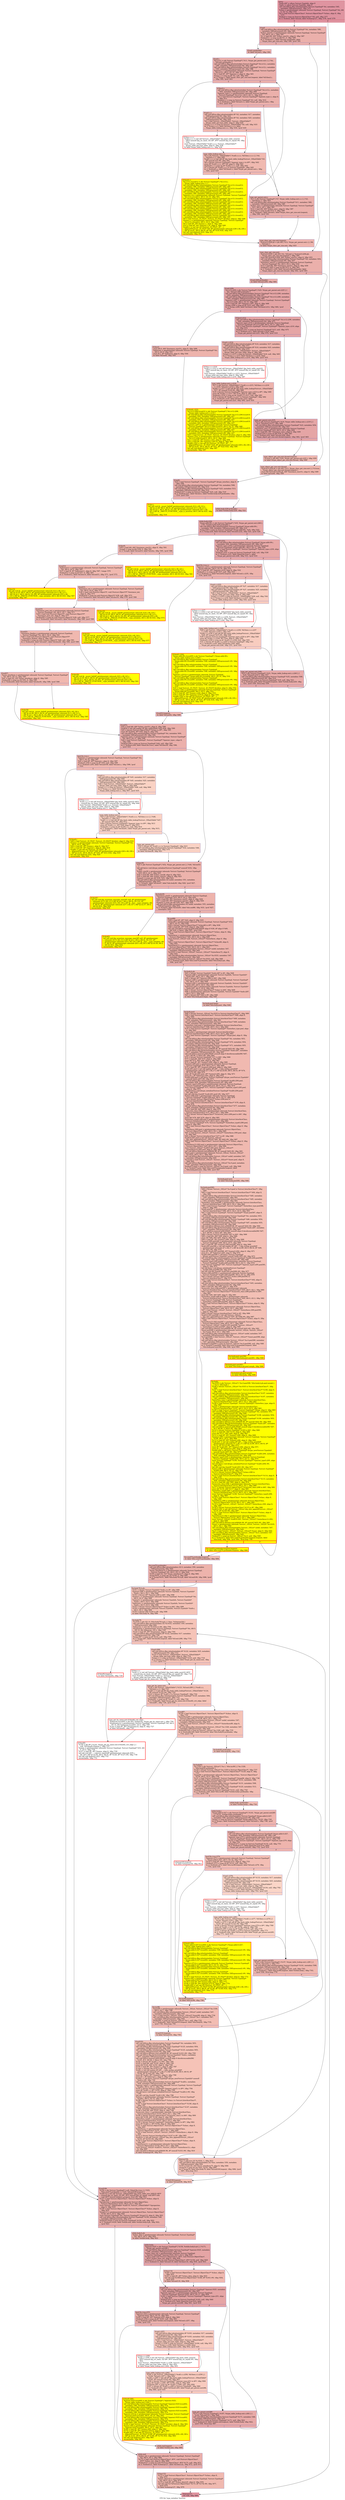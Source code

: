 digraph "CFG for 'type_initialize' function" {
	label="CFG for 'type_initialize' function";

	Node0x55ee227cb5f0 [shape=record,color="#b70d28ff", style=filled, fillcolor="#b70d2870",label="{entry:\l  %info.i287 = alloca %struct.TypeInfo, align 8\l  %info.i = alloca %struct.TypeInfo, align 8\l  call void @llvm.dbg.value(metadata %struct.TypeImpl* %ti, metadata !345,\l... metadata !DIExpression()), !dbg !374\l  %class = getelementptr inbounds %struct.TypeImpl, %struct.TypeImpl* %ti, i64\l... 0, i32 12, !dbg !375\l  %0 = load %struct.ObjectClass*, %struct.ObjectClass** %class, align 8, !dbg\l... !375\l  %tobool = icmp eq %struct.ObjectClass* %0, null, !dbg !377\l  br i1 %tobool, label %if.end, label %cleanup127, !dbg !378, !prof !379\l|{<s0>T|<s1>F}}"];
	Node0x55ee227cb5f0:s0 -> Node0x55ee227cee70;
	Node0x55ee227cb5f0:s1 -> Node0x55ee227cfac0;
	Node0x55ee227cee70 [shape=record,color="#3d50c3ff", style=filled, fillcolor="#d24b4070",label="{if.end:                                           \l  call void @llvm.dbg.value(metadata %struct.TypeImpl* %ti, metadata !380,\l... metadata !DIExpression()) #9, !dbg !385\l  %class_size10.i = getelementptr inbounds %struct.TypeImpl, %struct.TypeImpl*\l... %ti, i64 0, i32 1, !dbg !387\l  %1 = load i64, i64* %class_size10.i, align 8, !dbg !387\l  %tobool11.i = icmp eq i64 %1, 0, !dbg !389\l  br i1 %tobool11.i, label %if.end.i.preheader, label\l... %type_class_get_size.exit, !dbg !390, !prof !391\l|{<s0>T|<s1>F}}"];
	Node0x55ee227cee70:s0 -> Node0x55ee22852020;
	Node0x55ee227cee70:s1 -> Node0x55ee227b6680;
	Node0x55ee22852020 [shape=record,color="#3d50c3ff", style=filled, fillcolor="#d8564670",label="{if.end.i.preheader:                               \l  br label %if.end.i, !dbg !392\l}"];
	Node0x55ee22852020 -> Node0x55ee224eaa10;
	Node0x55ee224eaa10 [shape=record,color="#3d50c3ff", style=filled, fillcolor="#d24b4070",label="{if.end.i:                                         \l  %ti.tr12.i = phi %struct.TypeImpl* [ %11, %type_get_parent.exit.i ], [ %ti,\l... %if.end.i.preheader ]\l  call void @llvm.dbg.value(metadata %struct.TypeImpl* %ti.tr12.i, metadata\l... !380, metadata !DIExpression()) #9, !dbg !385\l  call void @llvm.dbg.value(metadata %struct.TypeImpl* %ti.tr12.i, metadata\l... !393, metadata !DIExpression()) #9, !dbg !398\l  %parent.i.i = getelementptr inbounds %struct.TypeImpl, %struct.TypeImpl*\l... %ti.tr12.i, i64 0, i32 10, !dbg !401\l  %2 = load i8*, i8** %parent.i.i, align 8, !dbg !401\l  %cmp.i.i = icmp eq i8* %2, null, !dbg !402\l  br i1 %cmp.i.i, label %type_class_get_size.exit.loopexit, label %if.then2.i,\l... !dbg !392, !prof !403\l|{<s0>T|<s1>F}}"];
	Node0x55ee224eaa10:s0 -> Node0x55ee227ed930;
	Node0x55ee224eaa10:s1 -> Node0x55ee22585d50;
	Node0x55ee22585d50 [shape=record,color="#3d50c3ff", style=filled, fillcolor="#d24b4070",label="{if.then2.i:                                       \l  call void @llvm.dbg.value(metadata %struct.TypeImpl* %ti.tr12.i, metadata\l... !404, metadata !DIExpression()) #9, !dbg !409\l  %parent_type.i.i = getelementptr inbounds %struct.TypeImpl,\l... %struct.TypeImpl* %ti.tr12.i, i64 0, i32 11, !dbg !412\l  %3 = load %struct.TypeImpl*, %struct.TypeImpl** %parent_type.i.i, align 8,\l... !dbg !412\l  %tobool.i.i = icmp eq %struct.TypeImpl* %3, null, !dbg !414\l  br i1 %tobool.i.i, label %if.end.i.i.i, label %type_get_parent.exit.i, !dbg\l... !415, !prof !416\l|{<s0>T|<s1>F}}"];
	Node0x55ee22585d50:s0 -> Node0x55ee227cf220;
	Node0x55ee22585d50:s1 -> Node0x55ee225beef0;
	Node0x55ee227cf220 [shape=record,color="#3d50c3ff", style=filled, fillcolor="#de614d70",label="{if.end.i.i.i:                                     \l  call void @llvm.dbg.value(metadata i8* %2, metadata !417, metadata\l... !DIExpression()) #9, !dbg !422\l  call void @llvm.dbg.value(metadata i8* %2, metadata !425, metadata\l... !DIExpression()) #9, !dbg !428\l  %4 = load %struct._GHashTable*, %struct._GHashTable**\l... @type_table_get.type_table, align 8, !dbg !430\l  %cmp.i.i.i.i.i = icmp eq %struct._GHashTable* %4, null, !dbg !433\l  br i1 %cmp.i.i.i.i.i, label %if.then.i.i.i.i.i, label\l... %type_table_lookup.exit.i.i.i, !dbg !434, !prof !435\l|{<s0>T|<s1>F}}"];
	Node0x55ee227cf220:s0 -> Node0x55ee2268e2c0;
	Node0x55ee227cf220:s1 -> Node0x55ee22875e20;
	Node0x55ee2268e2c0 [shape=record,penwidth=3.0, color="red",label="{if.then.i.i.i.i.i:                                \l  %call.i.i.i.i.i = tail call %struct._GHashTable* @g_hash_table_new(i32\l... (i8*)* nonnull @g_str_hash, i32 (i8*, i8*)* nonnull @g_str_equal) #9, !dbg\l... !436\l  store %struct._GHashTable* %call.i.i.i.i.i, %struct._GHashTable**\l... @type_table_get.type_table, align 8, !dbg !438\l  br label %type_table_lookup.exit.i.i.i, !dbg !439\l}"];
	Node0x55ee2268e2c0 -> Node0x55ee22875e20;
	Node0x55ee22875e20 [shape=record,color="#3d50c3ff", style=filled, fillcolor="#de614d70",label="{type_table_lookup.exit.i.i.i:                     \l  %5 = phi %struct._GHashTable* [ %call.i.i.i.i.i, %if.then.i.i.i.i.i ], [ %4,\l... %if.end.i.i.i ], !dbg !440\l  %call1.i.i.i.i = tail call i8* @g_hash_table_lookup(%struct._GHashTable* %5,\l... i8* nonnull %2) #9, !dbg !441\l  %6 = bitcast %struct.TypeImpl** %parent_type.i.i to i8**, !dbg !442\l  store i8* %call1.i.i.i.i, i8** %6, align 8, !dbg !442\l  %tobool5.i.i = icmp eq i8* %call1.i.i.i.i, null, !dbg !443\l  %7 = bitcast i8* %call1.i.i.i.i to %struct.TypeImpl*, !dbg !445\l  br i1 %tobool5.i.i, label %if.then6.i.i, label %type_get_parent.exit.i, !dbg\l... !445, !prof !435\l|{<s0>T|<s1>F}}"];
	Node0x55ee22875e20:s0 -> Node0x55ee22a18fc0;
	Node0x55ee22875e20:s1 -> Node0x55ee225beef0;
	Node0x55ee22a18fc0 [shape=record,penwidth=3.0, style="filled", color="red", fillcolor="yellow",label="{if.then6.i.i:                                     \l  %ti.tr12.i.lcssa412 = phi %struct.TypeImpl* [ %ti.tr12.i,\l... %type_table_lookup.exit.i.i.i ]\l  call void @llvm.dbg.value(metadata %struct.TypeImpl* %ti.tr12.i.lcssa412,\l... metadata !380, metadata !DIExpression()) #9, !dbg !385\l  call void @llvm.dbg.value(metadata %struct.TypeImpl* %ti.tr12.i.lcssa412,\l... metadata !380, metadata !DIExpression()) #9, !dbg !385\l  call void @llvm.dbg.value(metadata %struct.TypeImpl* %ti.tr12.i.lcssa412,\l... metadata !380, metadata !DIExpression()) #9, !dbg !385\l  %parent.i.i.le = getelementptr inbounds %struct.TypeImpl, %struct.TypeImpl*\l... %ti.tr12.i.lcssa412, i64 0, i32 10, !dbg !401\l  call void @llvm.dbg.value(metadata %struct.TypeImpl* %ti.tr12.i.lcssa412,\l... metadata !380, metadata !DIExpression()) #9, !dbg !385\l  call void @llvm.dbg.value(metadata %struct.TypeImpl* %ti.tr12.i.lcssa412,\l... metadata !380, metadata !DIExpression()) #9, !dbg !385\l  call void @llvm.dbg.value(metadata %struct.TypeImpl* %ti.tr12.i.lcssa412,\l... metadata !380, metadata !DIExpression()) #9, !dbg !385\l  call void @llvm.dbg.value(metadata %struct.TypeImpl* %ti.tr12.i.lcssa412,\l... metadata !380, metadata !DIExpression()) #9, !dbg !385\l  call void @llvm.dbg.value(metadata %struct.TypeImpl* %ti.tr12.i.lcssa412,\l... metadata !380, metadata !DIExpression()) #9, !dbg !385\l  call void @llvm.dbg.value(metadata %struct.TypeImpl* %ti.tr12.i.lcssa412,\l... metadata !380, metadata !DIExpression()) #9, !dbg !385\l  %8 = load %struct._IO_FILE*, %struct._IO_FILE** @stderr, align 8, !dbg !446\l  %name.i.i = getelementptr inbounds %struct.TypeImpl, %struct.TypeImpl*\l... %ti.tr12.i.lcssa412, i64 0, i32 0, !dbg !448\l  %9 = load i8*, i8** %name.i.i, align 8, !dbg !448\l  %10 = load i8*, i8** %parent.i.i.le, align 8, !dbg !449\l  %call8.i.i = tail call i32 (%struct._IO_FILE*, i8*, ...)\l... @fprintf(%struct._IO_FILE* %8, i8* getelementptr inbounds ([38 x i8], [38 x\l... i8]* @.str.61, i64 0, i64 0), i8* %9, i8* %10) #24, !dbg !450\l  tail call void @abort() #25, !dbg !451\l  unreachable, !dbg !451\l}"];
	Node0x55ee225beef0 [shape=record,color="#3d50c3ff", style=filled, fillcolor="#d24b4070",label="{type_get_parent.exit.i:                           \l  %11 = phi %struct.TypeImpl* [ %7, %type_table_lookup.exit.i.i.i ], [ %3,\l... %if.then2.i ], !dbg !452\l  call void @llvm.dbg.value(metadata %struct.TypeImpl* %11, metadata !380,\l... metadata !DIExpression()) #9, !dbg !385\l  %class_size.i = getelementptr inbounds %struct.TypeImpl, %struct.TypeImpl*\l... %11, i64 0, i32 1, !dbg !387\l  %12 = load i64, i64* %class_size.i, align 8, !dbg !387\l  %tobool.i = icmp eq i64 %12, 0, !dbg !389\l  br i1 %tobool.i, label %if.end.i, label %type_class_get_size.exit.loopexit,\l... !dbg !390, !prof !391\l|{<s0>T|<s1>F}}"];
	Node0x55ee225beef0:s0 -> Node0x55ee224eaa10;
	Node0x55ee225beef0:s1 -> Node0x55ee227ed930;
	Node0x55ee227ed930 [shape=record,color="#3d50c3ff", style=filled, fillcolor="#d8564670",label="{type_class_get_size.exit.loopexit:                \l  %retval.0.i204.ph = phi i64 [ %12, %type_get_parent.exit.i ], [ 96,\l... %if.end.i ]\l  br label %type_class_get_size.exit, !dbg !453\l}"];
	Node0x55ee227ed930 -> Node0x55ee227b6680;
	Node0x55ee227b6680 [shape=record,color="#3d50c3ff", style=filled, fillcolor="#d24b4070",label="{type_class_get_size.exit:                         \l  %retval.0.i204 = phi i64 [ %1, %if.end ], [ %retval.0.i204.ph,\l... %type_class_get_size.exit.loopexit ], !dbg !385\l  store i64 %retval.0.i204, i64* %class_size10.i, align 8, !dbg !453\l  call void @llvm.dbg.value(metadata %struct.TypeImpl* %ti, metadata !454,\l... metadata !DIExpression()) #9, !dbg !457\l  %instance_size10.i = getelementptr inbounds %struct.TypeImpl,\l... %struct.TypeImpl* %ti, i64 0, i32 2, !dbg !459\l  %13 = load i64, i64* %instance_size10.i, align 8, !dbg !459\l  %tobool11.i205 = icmp eq i64 %13, 0, !dbg !461\l  br i1 %tobool11.i205, label %if.end.i209.preheader, label\l... %type_object_get_size.exit.thread, !dbg !462, !prof !463\l|{<s0>T|<s1>F}}"];
	Node0x55ee227b6680:s0 -> Node0x55ee22899d00;
	Node0x55ee227b6680:s1 -> Node0x55ee2265f090;
	Node0x55ee22899d00 [shape=record,color="#3d50c3ff", style=filled, fillcolor="#d24b4070",label="{if.end.i209.preheader:                            \l  br label %if.end.i209, !dbg !464\l}"];
	Node0x55ee22899d00 -> Node0x55ee225a9100;
	Node0x55ee225a9100 [shape=record,color="#3d50c3ff", style=filled, fillcolor="#c5333470",label="{if.end.i209:                                      \l  %ti.tr12.i206 = phi %struct.TypeImpl* [ %23, %type_get_parent.exit.i225 ], [\l... %ti, %if.end.i209.preheader ]\l  call void @llvm.dbg.value(metadata %struct.TypeImpl* %ti.tr12.i206, metadata\l... !454, metadata !DIExpression()) #9, !dbg !457\l  call void @llvm.dbg.value(metadata %struct.TypeImpl* %ti.tr12.i206, metadata\l... !393, metadata !DIExpression()) #9, !dbg !465\l  %parent.i.i207 = getelementptr inbounds %struct.TypeImpl, %struct.TypeImpl*\l... %ti.tr12.i206, i64 0, i32 10, !dbg !468\l  %14 = load i8*, i8** %parent.i.i207, align 8, !dbg !468\l  %cmp.i.i208 = icmp eq i8* %14, null, !dbg !469\l  br i1 %cmp.i.i208, label %if.then3, label %if.then2.i212, !dbg !464, !prof\l... !470\l|{<s0>T|<s1>F}}"];
	Node0x55ee225a9100:s0 -> Node0x55ee224eba60;
	Node0x55ee225a9100:s1 -> Node0x55ee228212f0;
	Node0x55ee228212f0 [shape=record,color="#3d50c3ff", style=filled, fillcolor="#c5333470",label="{if.then2.i212:                                    \l  call void @llvm.dbg.value(metadata %struct.TypeImpl* %ti.tr12.i206, metadata\l... !404, metadata !DIExpression()) #9, !dbg !471\l  %parent_type.i.i210 = getelementptr inbounds %struct.TypeImpl,\l... %struct.TypeImpl* %ti.tr12.i206, i64 0, i32 11, !dbg !474\l  %15 = load %struct.TypeImpl*, %struct.TypeImpl** %parent_type.i.i210, align\l... 8, !dbg !474\l  %tobool.i.i211 = icmp eq %struct.TypeImpl* %15, null, !dbg !475\l  br i1 %tobool.i.i211, label %if.end.i.i.i214, label\l... %type_get_parent.exit.i225, !dbg !476, !prof !416\l|{<s0>T|<s1>F}}"];
	Node0x55ee228212f0:s0 -> Node0x55ee226932a0;
	Node0x55ee228212f0:s1 -> Node0x55ee227b8880;
	Node0x55ee226932a0 [shape=record,color="#3d50c3ff", style=filled, fillcolor="#d6524470",label="{if.end.i.i.i214:                                  \l  call void @llvm.dbg.value(metadata i8* %14, metadata !417, metadata\l... !DIExpression()) #9, !dbg !477\l  call void @llvm.dbg.value(metadata i8* %14, metadata !425, metadata\l... !DIExpression()) #9, !dbg !479\l  %16 = load %struct._GHashTable*, %struct._GHashTable**\l... @type_table_get.type_table, align 8, !dbg !481\l  %cmp.i.i.i.i.i213 = icmp eq %struct._GHashTable* %16, null, !dbg !483\l  br i1 %cmp.i.i.i.i.i213, label %if.then.i.i.i.i.i216, label\l... %type_table_lookup.exit.i.i.i219, !dbg !484, !prof !435\l|{<s0>T|<s1>F}}"];
	Node0x55ee226932a0:s0 -> Node0x55ee22898c10;
	Node0x55ee226932a0:s1 -> Node0x55ee226e9b00;
	Node0x55ee22898c10 [shape=record,penwidth=3.0, color="red",label="{if.then.i.i.i.i.i216:                             \l  %call.i.i.i.i.i215 = tail call %struct._GHashTable* @g_hash_table_new(i32\l... (i8*)* nonnull @g_str_hash, i32 (i8*, i8*)* nonnull @g_str_equal) #9, !dbg\l... !485\l  store %struct._GHashTable* %call.i.i.i.i.i215, %struct._GHashTable**\l... @type_table_get.type_table, align 8, !dbg !486\l  br label %type_table_lookup.exit.i.i.i219, !dbg !487\l}"];
	Node0x55ee22898c10 -> Node0x55ee226e9b00;
	Node0x55ee226e9b00 [shape=record,color="#3d50c3ff", style=filled, fillcolor="#d6524470",label="{type_table_lookup.exit.i.i.i219:                  \l  %17 = phi %struct._GHashTable* [ %call.i.i.i.i.i215, %if.then.i.i.i.i.i216\l... ], [ %16, %if.end.i.i.i214 ], !dbg !488\l  %call1.i.i.i.i217 = tail call i8* @g_hash_table_lookup(%struct._GHashTable*\l... %17, i8* nonnull %14) #9, !dbg !489\l  %18 = bitcast %struct.TypeImpl** %parent_type.i.i210 to i8**, !dbg !490\l  store i8* %call1.i.i.i.i217, i8** %18, align 8, !dbg !490\l  %tobool5.i.i218 = icmp eq i8* %call1.i.i.i.i217, null, !dbg !491\l  %19 = bitcast i8* %call1.i.i.i.i217 to %struct.TypeImpl*, !dbg !492\l  br i1 %tobool5.i.i218, label %if.then6.i.i223, label\l... %type_get_parent.exit.i225, !dbg !492, !prof !435\l|{<s0>T|<s1>F}}"];
	Node0x55ee226e9b00:s0 -> Node0x55ee227cf350;
	Node0x55ee226e9b00:s1 -> Node0x55ee227b8880;
	Node0x55ee227cf350 [shape=record,penwidth=3.0, style="filled", color="red", fillcolor="yellow",label="{if.then6.i.i223:                                  \l  %ti.tr12.i206.lcssa410 = phi %struct.TypeImpl* [ %ti.tr12.i206,\l... %type_table_lookup.exit.i.i.i219 ]\l  call void @llvm.dbg.value(metadata %struct.TypeImpl* %ti.tr12.i206.lcssa410,\l... metadata !454, metadata !DIExpression()) #9, !dbg !457\l  call void @llvm.dbg.value(metadata %struct.TypeImpl* %ti.tr12.i206.lcssa410,\l... metadata !454, metadata !DIExpression()) #9, !dbg !457\l  call void @llvm.dbg.value(metadata %struct.TypeImpl* %ti.tr12.i206.lcssa410,\l... metadata !454, metadata !DIExpression()) #9, !dbg !457\l  %parent.i.i207.le = getelementptr inbounds %struct.TypeImpl,\l... %struct.TypeImpl* %ti.tr12.i206.lcssa410, i64 0, i32 10, !dbg !468\l  call void @llvm.dbg.value(metadata %struct.TypeImpl* %ti.tr12.i206.lcssa410,\l... metadata !454, metadata !DIExpression()) #9, !dbg !457\l  call void @llvm.dbg.value(metadata %struct.TypeImpl* %ti.tr12.i206.lcssa410,\l... metadata !454, metadata !DIExpression()) #9, !dbg !457\l  %20 = load %struct._IO_FILE*, %struct._IO_FILE** @stderr, align 8, !dbg !493\l  %name.i.i221 = getelementptr inbounds %struct.TypeImpl, %struct.TypeImpl*\l... %ti.tr12.i206.lcssa410, i64 0, i32 0, !dbg !494\l  %21 = load i8*, i8** %name.i.i221, align 8, !dbg !494\l  %22 = load i8*, i8** %parent.i.i207.le, align 8, !dbg !495\l  %call8.i.i222 = tail call i32 (%struct._IO_FILE*, i8*, ...)\l... @fprintf(%struct._IO_FILE* %20, i8* getelementptr inbounds ([38 x i8], [38 x\l... i8]* @.str.61, i64 0, i64 0), i8* %21, i8* %22) #24, !dbg !496\l  tail call void @abort() #25, !dbg !497\l  unreachable, !dbg !497\l}"];
	Node0x55ee227b8880 [shape=record,color="#3d50c3ff", style=filled, fillcolor="#c5333470",label="{type_get_parent.exit.i225:                        \l  %23 = phi %struct.TypeImpl* [ %19, %type_table_lookup.exit.i.i.i219 ], [\l... %15, %if.then2.i212 ], !dbg !498\l  call void @llvm.dbg.value(metadata %struct.TypeImpl* %23, metadata !454,\l... metadata !DIExpression()) #9, !dbg !457\l  %instance_size.i = getelementptr inbounds %struct.TypeImpl,\l... %struct.TypeImpl* %23, i64 0, i32 2, !dbg !459\l  %24 = load i64, i64* %instance_size.i, align 8, !dbg !459\l  %tobool.i224 = icmp eq i64 %24, 0, !dbg !461\l  br i1 %tobool.i224, label %if.end.i209, label\l... %type_object_get_size.exit.thread.loopexit, !dbg !462, !prof !463\l|{<s0>T|<s1>F}}"];
	Node0x55ee227b8880:s0 -> Node0x55ee225a9100;
	Node0x55ee227b8880:s1 -> Node0x55ee228b3f10;
	Node0x55ee228b3f10 [shape=record,color="#3d50c3ff", style=filled, fillcolor="#de614d70",label="{type_object_get_size.exit.thread.loopexit:        \l  %.lcssa = phi i64 [ %24, %type_get_parent.exit.i225 ], !dbg !459\l  br label %type_object_get_size.exit.thread, !dbg !499\l}"];
	Node0x55ee228b3f10 -> Node0x55ee2265f090;
	Node0x55ee2265f090 [shape=record,color="#3d50c3ff", style=filled, fillcolor="#dc5d4a70",label="{type_object_get_size.exit.thread:                 \l  %retval.0.i226.ph = phi i64 [ %13, %type_class_get_size.exit ], [ %.lcssa,\l... %type_object_get_size.exit.thread.loopexit ]\l  store i64 %retval.0.i226.ph, i64* %instance_size10.i, align 8, !dbg !499\l  br label %if.end4, !dbg !500\l}"];
	Node0x55ee2265f090 -> Node0x55ee227d0bc0;
	Node0x55ee224eba60 [shape=record,color="#3d50c3ff", style=filled, fillcolor="#d6524470",label="{if.then3:                                         \l  store i64 0, i64* %instance_size10.i, align 8, !dbg !499\l  %abstract = getelementptr inbounds %struct.TypeImpl, %struct.TypeImpl* %ti,\l... i64 0, i32 9, !dbg !501\l  store i8 1, i8* %abstract, align 8, !dbg !504\l  br label %if.end4, !dbg !505\l}"];
	Node0x55ee224eba60 -> Node0x55ee227d0bc0;
	Node0x55ee227d0bc0 [shape=record,color="#3d50c3ff", style=filled, fillcolor="#d24b4070",label="{if.end4:                                          \l  %25 = load %struct.TypeImpl*, %struct.TypeImpl** @type_interface, align 8,\l... !dbg !506\l  call void @llvm.dbg.value(metadata %struct.TypeImpl* %ti, metadata !508,\l... metadata !DIExpression()) #9, !dbg !514\l  call void @llvm.dbg.value(metadata %struct.TypeImpl* %25, metadata !513,\l... metadata !DIExpression()) #9, !dbg !514\l  %tobool.i227 = icmp eq %struct.TypeImpl* %25, null, !dbg !516\l  br i1 %tobool.i227, label %if.else.i, label %while.body.i229.preheader, !dbg\l... !519, !prof !520\l|{<s0>T|<s1>F}}"];
	Node0x55ee227d0bc0:s0 -> Node0x55ee22624500;
	Node0x55ee227d0bc0:s1 -> Node0x55ee2284aee0;
	Node0x55ee2284aee0 [shape=record,color="#3d50c3ff", style=filled, fillcolor="#d24b4070",label="{while.body.i229.preheader:                        \l  br label %while.body.i229, !dbg !521\l}"];
	Node0x55ee2284aee0 -> Node0x55ee2279aad0;
	Node0x55ee22624500 [shape=record,penwidth=3.0, style="filled", color="red", fillcolor="yellow",label="{if.else.i:                                        \l  tail call void @__assert_fail(i8* getelementptr inbounds ([12 x i8], [12 x\l... i8]* @.str.49, i64 0, i64 0), i8* getelementptr inbounds ([13 x i8], [13 x\l... i8]* @.str.1, i64 0, i64 0), i32 229, i8* getelementptr inbounds ([47 x i8],\l... [47 x i8]* @__PRETTY_FUNCTION__.type_is_ancestor, i64 0, i64 0)) #25, !dbg\l... !516\l  unreachable, !dbg !516\l}"];
	Node0x55ee2279aad0 [shape=record,color="#3d50c3ff", style=filled, fillcolor="#ca3b3770",label="{while.body.i229:                                  \l  %type.addr.09.i = phi %struct.TypeImpl* [ %35, %type_get_parent.exit.i246 ],\l... [ %ti, %while.body.i229.preheader ]\l  call void @llvm.dbg.value(metadata %struct.TypeImpl* %type.addr.09.i,\l... metadata !508, metadata !DIExpression()) #9, !dbg !514\l  %cmp.i228 = icmp eq %struct.TypeImpl* %type.addr.09.i, %25, !dbg !522\l  br i1 %cmp.i228, label %if.then6, label %if.end3.i232, !dbg !525, !prof !526\l|{<s0>T|<s1>F}}"];
	Node0x55ee2279aad0:s0 -> Node0x55ee227d1370;
	Node0x55ee2279aad0:s1 -> Node0x55ee227da550;
	Node0x55ee227da550 [shape=record,color="#3d50c3ff", style=filled, fillcolor="#ca3b3770",label="{if.end3.i232:                                     \l  call void @llvm.dbg.value(metadata %struct.TypeImpl* %type.addr.09.i,\l... metadata !404, metadata !DIExpression()) #9, !dbg !527\l  %parent_type.i.i230 = getelementptr inbounds %struct.TypeImpl,\l... %struct.TypeImpl* %type.addr.09.i, i64 0, i32 11, !dbg !529\l  %26 = load %struct.TypeImpl*, %struct.TypeImpl** %parent_type.i.i230, align\l... 8, !dbg !529\l  %tobool.i.i231 = icmp eq %struct.TypeImpl* %26, null, !dbg !530\l  br i1 %tobool.i.i231, label %land.lhs.true.i.i, label\l... %type_get_parent.exit.i246, !dbg !531, !prof !416\l|{<s0>T|<s1>F}}"];
	Node0x55ee227da550:s0 -> Node0x55ee22538450;
	Node0x55ee227da550:s1 -> Node0x55ee227ea3f0;
	Node0x55ee22538450 [shape=record,color="#3d50c3ff", style=filled, fillcolor="#d6524470",label="{land.lhs.true.i.i:                                \l  %parent.i.i233 = getelementptr inbounds %struct.TypeImpl, %struct.TypeImpl*\l... %type.addr.09.i, i64 0, i32 10, !dbg !532\l  %27 = load i8*, i8** %parent.i.i233, align 8, !dbg !532\l  %tobool1.i.i = icmp eq i8* %27, null, !dbg !533\l  br i1 %tobool1.i.i, label %if.end32.loopexit, label %if.end.i.i.i235, !dbg\l... !534, !prof !535\l|{<s0>T|<s1>F}}"];
	Node0x55ee22538450:s0 -> Node0x55ee2286cbf0;
	Node0x55ee22538450:s1 -> Node0x55ee224f2510;
	Node0x55ee224f2510 [shape=record,color="#3d50c3ff", style=filled, fillcolor="#f08b6e70",label="{if.end.i.i.i235:                                  \l  call void @llvm.dbg.value(metadata i8* %27, metadata !417, metadata\l... !DIExpression()) #9, !dbg !536\l  call void @llvm.dbg.value(metadata i8* %27, metadata !425, metadata\l... !DIExpression()) #9, !dbg !538\l  %28 = load %struct._GHashTable*, %struct._GHashTable**\l... @type_table_get.type_table, align 8, !dbg !540\l  %cmp.i.i.i.i.i234 = icmp eq %struct._GHashTable* %28, null, !dbg !542\l  br i1 %cmp.i.i.i.i.i234, label %if.then.i.i.i.i.i237, label\l... %type_table_lookup.exit.i.i.i240, !dbg !543, !prof !435\l|{<s0>T|<s1>F}}"];
	Node0x55ee224f2510:s0 -> Node0x55ee225be110;
	Node0x55ee224f2510:s1 -> Node0x55ee2279a380;
	Node0x55ee225be110 [shape=record,penwidth=3.0, color="red",label="{if.then.i.i.i.i.i237:                             \l  %call.i.i.i.i.i236 = tail call %struct._GHashTable* @g_hash_table_new(i32\l... (i8*)* nonnull @g_str_hash, i32 (i8*, i8*)* nonnull @g_str_equal) #9, !dbg\l... !544\l  store %struct._GHashTable* %call.i.i.i.i.i236, %struct._GHashTable**\l... @type_table_get.type_table, align 8, !dbg !545\l  br label %type_table_lookup.exit.i.i.i240, !dbg !546\l}"];
	Node0x55ee225be110 -> Node0x55ee2279a380;
	Node0x55ee2279a380 [shape=record,color="#3d50c3ff", style=filled, fillcolor="#f08b6e70",label="{type_table_lookup.exit.i.i.i240:                  \l  %29 = phi %struct._GHashTable* [ %call.i.i.i.i.i236, %if.then.i.i.i.i.i237\l... ], [ %28, %if.end.i.i.i235 ], !dbg !547\l  %call1.i.i.i.i238 = tail call i8* @g_hash_table_lookup(%struct._GHashTable*\l... %29, i8* nonnull %27) #9, !dbg !548\l  %30 = bitcast %struct.TypeImpl** %parent_type.i.i230 to i8**, !dbg !549\l  store i8* %call1.i.i.i.i238, i8** %30, align 8, !dbg !549\l  %tobool5.i.i239 = icmp eq i8* %call1.i.i.i.i238, null, !dbg !550\l  %31 = bitcast i8* %call1.i.i.i.i238 to %struct.TypeImpl*, !dbg !551\l  br i1 %tobool5.i.i239, label %if.then6.i.i244, label\l... %type_get_parent.exit.i246, !dbg !551, !prof !435\l|{<s0>T|<s1>F}}"];
	Node0x55ee2279a380:s0 -> Node0x55ee22891ba0;
	Node0x55ee2279a380:s1 -> Node0x55ee227ea3f0;
	Node0x55ee22891ba0 [shape=record,penwidth=3.0, style="filled", color="red", fillcolor="yellow",label="{if.then6.i.i244:                                  \l  %type.addr.09.i.lcssa409 = phi %struct.TypeImpl* [ %type.addr.09.i,\l... %type_table_lookup.exit.i.i.i240 ]\l  call void @llvm.dbg.value(metadata %struct.TypeImpl*\l... %type.addr.09.i.lcssa409, metadata !508, metadata !DIExpression()) #9, !dbg\l... !514\l  call void @llvm.dbg.value(metadata %struct.TypeImpl*\l... %type.addr.09.i.lcssa409, metadata !508, metadata !DIExpression()) #9, !dbg\l... !514\l  call void @llvm.dbg.value(metadata %struct.TypeImpl*\l... %type.addr.09.i.lcssa409, metadata !508, metadata !DIExpression()) #9, !dbg\l... !514\l  %parent.i.i233.le = getelementptr inbounds %struct.TypeImpl,\l... %struct.TypeImpl* %type.addr.09.i.lcssa409, i64 0, i32 10, !dbg !532\l  call void @llvm.dbg.value(metadata %struct.TypeImpl*\l... %type.addr.09.i.lcssa409, metadata !508, metadata !DIExpression()) #9, !dbg\l... !514\l  call void @llvm.dbg.value(metadata %struct.TypeImpl*\l... %type.addr.09.i.lcssa409, metadata !508, metadata !DIExpression()) #9, !dbg\l... !514\l  %32 = load %struct._IO_FILE*, %struct._IO_FILE** @stderr, align 8, !dbg !552\l  %name.i.i242 = getelementptr inbounds %struct.TypeImpl, %struct.TypeImpl*\l... %type.addr.09.i.lcssa409, i64 0, i32 0, !dbg !553\l  %33 = load i8*, i8** %name.i.i242, align 8, !dbg !553\l  %34 = load i8*, i8** %parent.i.i233.le, align 8, !dbg !554\l  %call8.i.i243 = tail call i32 (%struct._IO_FILE*, i8*, ...)\l... @fprintf(%struct._IO_FILE* %32, i8* getelementptr inbounds ([38 x i8], [38 x\l... i8]* @.str.61, i64 0, i64 0), i8* %33, i8* %34) #24, !dbg !555\l  tail call void @abort() #25, !dbg !556\l  unreachable, !dbg !556\l}"];
	Node0x55ee227ea3f0 [shape=record,color="#3d50c3ff", style=filled, fillcolor="#cc403a70",label="{type_get_parent.exit.i246:                        \l  %35 = phi %struct.TypeImpl* [ %31, %type_table_lookup.exit.i.i.i240 ], [\l... %26, %if.end3.i232 ], !dbg !557\l  call void @llvm.dbg.value(metadata %struct.TypeImpl* %35, metadata !508,\l... metadata !DIExpression()) #9, !dbg !514\l  %tobool1.i245 = icmp eq %struct.TypeImpl* %35, null, !dbg !521\l  br i1 %tobool1.i245, label %if.end32.loopexit, label %while.body.i229, !dbg\l... !521, !prof !558, !llvm.loop !559\l|{<s0>T|<s1>F}}"];
	Node0x55ee227ea3f0:s0 -> Node0x55ee2286cbf0;
	Node0x55ee227ea3f0:s1 -> Node0x55ee2279aad0;
	Node0x55ee227d1370 [shape=record,color="#3d50c3ff", style=filled, fillcolor="#dc5d4a70",label="{if.then6:                                         \l  %36 = load i64, i64* %instance_size10.i, align 8, !dbg !561\l  %cmp8 = icmp eq i64 %36, 0, !dbg !561\l  br i1 %cmp8, label %if.end10, label %if.else, !dbg !565, !prof !566\l|{<s0>T|<s1>F}}"];
	Node0x55ee227d1370:s0 -> Node0x55ee227d1800;
	Node0x55ee227d1370:s1 -> Node0x55ee227d1870;
	Node0x55ee227d1870 [shape=record,penwidth=3.0, style="filled", color="red", fillcolor="yellow",label="{if.else:                                          \l  tail call void @__assert_fail(i8* getelementptr inbounds ([23 x i8], [23 x\l... i8]* @.str.51, i64 0, i64 0), i8* getelementptr inbounds ([13 x i8], [13 x\l... i8]* @.str.1, i64 0, i64 0), i32 299, i8* getelementptr inbounds ([33 x i8],\l... [33 x i8]* @__PRETTY_FUNCTION__.type_initialize, i64 0, i64 0)) #25, !dbg !561\l  unreachable, !dbg !561\l}"];
	Node0x55ee227d1800 [shape=record,color="#3d50c3ff", style=filled, fillcolor="#dc5d4a70",label="{if.end10:                                         \l  %abstract11 = getelementptr inbounds %struct.TypeImpl, %struct.TypeImpl*\l... %ti, i64 0, i32 9, !dbg !567\l  %37 = load i8, i8* %abstract11, align 8, !dbg !567, !range !570\l  %tobool12 = icmp eq i8 %37, 0, !dbg !567\l  br i1 %tobool12, label %if.else14, label %if.end15, !dbg !571, !prof !572\l|{<s0>T|<s1>F}}"];
	Node0x55ee227d1800:s0 -> Node0x55ee227d2530;
	Node0x55ee227d1800:s1 -> Node0x55ee227d24e0;
	Node0x55ee227d2530 [shape=record,penwidth=3.0, style="filled", color="red", fillcolor="yellow",label="{if.else14:                                        \l  tail call void @__assert_fail(i8* getelementptr inbounds ([13 x i8], [13 x\l... i8]* @.str.52, i64 0, i64 0), i8* getelementptr inbounds ([13 x i8], [13 x\l... i8]* @.str.1, i64 0, i64 0), i32 300, i8* getelementptr inbounds ([33 x i8],\l... [33 x i8]* @__PRETTY_FUNCTION__.type_initialize, i64 0, i64 0)) #25, !dbg !567\l  unreachable, !dbg !567\l}"];
	Node0x55ee227d24e0 [shape=record,color="#3d50c3ff", style=filled, fillcolor="#dc5d4a70",label="{if.end15:                                         \l  %instance_init = getelementptr inbounds %struct.TypeImpl, %struct.TypeImpl*\l... %ti, i64 0, i32 6, !dbg !573\l  %38 = load void (%struct.Object*)*, void (%struct.Object*)** %instance_init,\l... align 8, !dbg !573\l  %tobool16 = icmp eq void (%struct.Object*)* %38, null, !dbg !573\l  br i1 %tobool16, label %if.end19, label %if.else18, !dbg !576, !prof !566\l|{<s0>T|<s1>F}}"];
	Node0x55ee227d24e0:s0 -> Node0x55ee227d2e10;
	Node0x55ee227d24e0:s1 -> Node0x55ee227d2e60;
	Node0x55ee227d2e60 [shape=record,penwidth=3.0, style="filled", color="red", fillcolor="yellow",label="{if.else18:                                        \l  tail call void @__assert_fail(i8* getelementptr inbounds ([19 x i8], [19 x\l... i8]* @.str.53, i64 0, i64 0), i8* getelementptr inbounds ([13 x i8], [13 x\l... i8]* @.str.1, i64 0, i64 0), i32 301, i8* getelementptr inbounds ([33 x i8],\l... [33 x i8]* @__PRETTY_FUNCTION__.type_initialize, i64 0, i64 0)) #25, !dbg !573\l  unreachable, !dbg !573\l}"];
	Node0x55ee227d2e10 [shape=record,color="#3d50c3ff", style=filled, fillcolor="#dc5d4a70",label="{if.end19:                                         \l  %instance_post_init = getelementptr inbounds %struct.TypeImpl,\l... %struct.TypeImpl* %ti, i64 0, i32 7, !dbg !577\l  %39 = load void (%struct.Object*)*, void (%struct.Object*)**\l... %instance_post_init, align 8, !dbg !577\l  %tobool20 = icmp eq void (%struct.Object*)* %39, null, !dbg !577\l  br i1 %tobool20, label %if.end23, label %if.else22, !dbg !580, !prof !566\l|{<s0>T|<s1>F}}"];
	Node0x55ee227d2e10:s0 -> Node0x55ee227d3760;
	Node0x55ee227d2e10:s1 -> Node0x55ee227d37b0;
	Node0x55ee227d37b0 [shape=record,penwidth=3.0, style="filled", color="red", fillcolor="yellow",label="{if.else22:                                        \l  tail call void @__assert_fail(i8* getelementptr inbounds ([24 x i8], [24 x\l... i8]* @.str.54, i64 0, i64 0), i8* getelementptr inbounds ([13 x i8], [13 x\l... i8]* @.str.1, i64 0, i64 0), i32 302, i8* getelementptr inbounds ([33 x i8],\l... [33 x i8]* @__PRETTY_FUNCTION__.type_initialize, i64 0, i64 0)) #25, !dbg !577\l  unreachable, !dbg !577\l}"];
	Node0x55ee227d3760 [shape=record,color="#3d50c3ff", style=filled, fillcolor="#dc5d4a70",label="{if.end23:                                         \l  %instance_finalize = getelementptr inbounds %struct.TypeImpl,\l... %struct.TypeImpl* %ti, i64 0, i32 8, !dbg !581\l  %40 = load void (%struct.Object*)*, void (%struct.Object*)**\l... %instance_finalize, align 8, !dbg !581\l  %tobool24 = icmp eq void (%struct.Object*)* %40, null, !dbg !581\l  br i1 %tobool24, label %if.end27, label %if.else26, !dbg !584, !prof !566\l|{<s0>T|<s1>F}}"];
	Node0x55ee227d3760:s0 -> Node0x55ee227d40c0;
	Node0x55ee227d3760:s1 -> Node0x55ee227d4110;
	Node0x55ee227d4110 [shape=record,penwidth=3.0, style="filled", color="red", fillcolor="yellow",label="{if.else26:                                        \l  tail call void @__assert_fail(i8* getelementptr inbounds ([23 x i8], [23 x\l... i8]* @.str.55, i64 0, i64 0), i8* getelementptr inbounds ([13 x i8], [13 x\l... i8]* @.str.1, i64 0, i64 0), i32 303, i8* getelementptr inbounds ([33 x i8],\l... [33 x i8]* @__PRETTY_FUNCTION__.type_initialize, i64 0, i64 0)) #25, !dbg !581\l  unreachable, !dbg !581\l}"];
	Node0x55ee227d40c0 [shape=record,color="#3d50c3ff", style=filled, fillcolor="#dc5d4a70",label="{if.end27:                                         \l  %num_interfaces = getelementptr inbounds %struct.TypeImpl, %struct.TypeImpl*\l... %ti, i64 0, i32 13, !dbg !585\l  %41 = load i32, i32* %num_interfaces, align 8, !dbg !585\l  %tobool28 = icmp eq i32 %41, 0, !dbg !585\l  br i1 %tobool28, label %if.end32, label %if.else30, !dbg !588, !prof !566\l|{<s0>T|<s1>F}}"];
	Node0x55ee227d40c0:s0 -> Node0x55ee227d13c0;
	Node0x55ee227d40c0:s1 -> Node0x55ee227d4a60;
	Node0x55ee227d4a60 [shape=record,penwidth=3.0, style="filled", color="red", fillcolor="yellow",label="{if.else30:                                        \l  tail call void @__assert_fail(i8* getelementptr inbounds ([20 x i8], [20 x\l... i8]* @.str.56, i64 0, i64 0), i8* getelementptr inbounds ([13 x i8], [13 x\l... i8]* @.str.1, i64 0, i64 0), i32 304, i8* getelementptr inbounds ([33 x i8],\l... [33 x i8]* @__PRETTY_FUNCTION__.type_initialize, i64 0, i64 0)) #25, !dbg !585\l  unreachable, !dbg !585\l}"];
	Node0x55ee2286cbf0 [shape=record,color="#3d50c3ff", style=filled, fillcolor="#d6524470",label="{if.end32.loopexit:                                \l  br label %if.end32, !dbg !589\l}"];
	Node0x55ee2286cbf0 -> Node0x55ee227d13c0;
	Node0x55ee227d13c0 [shape=record,color="#3d50c3ff", style=filled, fillcolor="#d24b4070",label="{if.end32:                                         \l  %42 = load i64, i64* %class_size10.i, align 8, !dbg !589\l  %call34 = tail call noalias i8* @g_malloc0(i64 %42) #26, !dbg !590\l  %43 = bitcast %struct.ObjectClass** %class to i8**, !dbg !591\l  store i8* %call34, i8** %43, align 8, !dbg !591\l  call void @llvm.dbg.value(metadata %struct.TypeImpl* %ti, metadata !404,\l... metadata !DIExpression()) #9, !dbg !592\l  %parent_type.i = getelementptr inbounds %struct.TypeImpl, %struct.TypeImpl*\l... %ti, i64 0, i32 11, !dbg !594\l  %44 = load %struct.TypeImpl*, %struct.TypeImpl** %parent_type.i, align 8,\l... !dbg !594\l  %tobool.i249 = icmp eq %struct.TypeImpl* %44, null, !dbg !595\l  br i1 %tobool.i249, label %land.lhs.true.i, label %if.then38, !dbg !596,\l... !prof !416\l|{<s0>T|<s1>F}}"];
	Node0x55ee227d13c0:s0 -> Node0x55ee22677920;
	Node0x55ee227d13c0:s1 -> Node0x55ee227d5fb0;
	Node0x55ee22677920 [shape=record,color="#3d50c3ff", style=filled, fillcolor="#de614d70",label="{land.lhs.true.i:                                  \l  %parent.i = getelementptr inbounds %struct.TypeImpl, %struct.TypeImpl* %ti,\l... i64 0, i32 10, !dbg !597\l  %45 = load i8*, i8** %parent.i, align 8, !dbg !597\l  %tobool1.i250 = icmp eq i8* %45, null, !dbg !598\l  br i1 %tobool1.i250, label %if.end109, label %if.end.i.i, !dbg !599, !prof\l... !535\l|{<s0>T|<s1>F}}"];
	Node0x55ee22677920:s0 -> Node0x55ee227d6020;
	Node0x55ee22677920:s1 -> Node0x55ee227be050;
	Node0x55ee227be050 [shape=record,color="#3d50c3ff", style=filled, fillcolor="#f4987a70",label="{if.end.i.i:                                       \l  call void @llvm.dbg.value(metadata i8* %45, metadata !417, metadata\l... !DIExpression()) #9, !dbg !600\l  call void @llvm.dbg.value(metadata i8* %45, metadata !425, metadata\l... !DIExpression()) #9, !dbg !602\l  %46 = load %struct._GHashTable*, %struct._GHashTable**\l... @type_table_get.type_table, align 8, !dbg !604\l  %cmp.i.i.i.i = icmp eq %struct._GHashTable* %46, null, !dbg !606\l  br i1 %cmp.i.i.i.i, label %if.then.i.i.i.i, label\l... %type_table_lookup.exit.i.i, !dbg !607, !prof !435\l|{<s0>T|<s1>F}}"];
	Node0x55ee227be050:s0 -> Node0x55ee2261b020;
	Node0x55ee227be050:s1 -> Node0x55ee227c9ed0;
	Node0x55ee2261b020 [shape=record,penwidth=3.0, color="red",label="{if.then.i.i.i.i:                                  \l  %call.i.i.i.i = tail call %struct._GHashTable* @g_hash_table_new(i32 (i8*)*\l... nonnull @g_str_hash, i32 (i8*, i8*)* nonnull @g_str_equal) #9, !dbg !608\l  store %struct._GHashTable* %call.i.i.i.i, %struct._GHashTable**\l... @type_table_get.type_table, align 8, !dbg !609\l  br label %type_table_lookup.exit.i.i, !dbg !610\l}"];
	Node0x55ee2261b020 -> Node0x55ee227c9ed0;
	Node0x55ee227c9ed0 [shape=record,color="#3d50c3ff", style=filled, fillcolor="#f4987a70",label="{type_table_lookup.exit.i.i:                       \l  %47 = phi %struct._GHashTable* [ %call.i.i.i.i, %if.then.i.i.i.i ], [ %46,\l... %if.end.i.i ], !dbg !611\l  %call1.i.i.i = tail call i8* @g_hash_table_lookup(%struct._GHashTable* %47,\l... i8* nonnull %45) #9, !dbg !612\l  %48 = bitcast %struct.TypeImpl** %parent_type.i to i8**, !dbg !613\l  store i8* %call1.i.i.i, i8** %48, align 8, !dbg !613\l  %tobool5.i = icmp eq i8* %call1.i.i.i, null, !dbg !614\l  br i1 %tobool5.i, label %if.then6.i, label %type_get_parent.exit, !dbg !615,\l... !prof !435\l|{<s0>T|<s1>F}}"];
	Node0x55ee227c9ed0:s0 -> Node0x55ee2287c110;
	Node0x55ee227c9ed0:s1 -> Node0x55ee22662d40;
	Node0x55ee2287c110 [shape=record,penwidth=3.0, style="filled", color="red", fillcolor="yellow",label="{if.then6.i:                                       \l  %49 = load %struct._IO_FILE*, %struct._IO_FILE** @stderr, align 8, !dbg !616\l  %name.i = getelementptr inbounds %struct.TypeImpl, %struct.TypeImpl* %ti,\l... i64 0, i32 0, !dbg !617\l  %50 = load i8*, i8** %name.i, align 8, !dbg !617\l  %51 = load i8*, i8** %parent.i, align 8, !dbg !618\l  %call8.i = tail call i32 (%struct._IO_FILE*, i8*, ...)\l... @fprintf(%struct._IO_FILE* %49, i8* getelementptr inbounds ([38 x i8], [38 x\l... i8]* @.str.61, i64 0, i64 0), i8* %50, i8* %51) #24, !dbg !619\l  tail call void @abort() #25, !dbg !620\l  unreachable, !dbg !620\l}"];
	Node0x55ee22662d40 [shape=record,color="#3d50c3ff", style=filled, fillcolor="#f4987a70",label="{type_get_parent.exit:                             \l  %52 = bitcast i8* %call1.i.i.i to %struct.TypeImpl*, !dbg !615\l  call void @llvm.dbg.value(metadata %struct.TypeImpl* %52, metadata !346,\l... metadata !DIExpression()), !dbg !374\l  br label %if.then38, !dbg !621\l}"];
	Node0x55ee22662d40 -> Node0x55ee227d5fb0;
	Node0x55ee227d5fb0 [shape=record,color="#3d50c3ff", style=filled, fillcolor="#d6524470",label="{if.then38:                                        \l  %53 = phi %struct.TypeImpl* [ %52, %type_get_parent.exit ], [ %44, %if.end32\l... ]\l  tail call fastcc void @type_initialize(%struct.TypeImpl* nonnull %53), !dbg\l... !622\l  %class_size39 = getelementptr inbounds %struct.TypeImpl, %struct.TypeImpl*\l... %53, i64 0, i32 1, !dbg !623\l  %54 = load i64, i64* %class_size39, align 8, !dbg !623\l  %55 = load i64, i64* %class_size10.i, align 8, !dbg !623\l  %cmp41 = icmp ugt i64 %54, %55, !dbg !623\l  call void @llvm.dbg.value(metadata i32 undef, metadata !351, metadata\l... !DIExpression()), !dbg !625\l  br i1 %cmp41, label %if.else47, label %do.body49, !dbg !626, !prof !627,\l... !misexpect !628\l|{<s0>T|<s1>F}}"];
	Node0x55ee227d5fb0:s0 -> Node0x55ee227d7050;
	Node0x55ee227d5fb0:s1 -> Node0x55ee224c8b70;
	Node0x55ee227d7050 [shape=record,penwidth=3.0, style="filled", color="red", fillcolor="yellow",label="{if.else47:                                        \l  tail call void @g_assertion_message_expr(i8* null, i8* getelementptr\l... inbounds ([13 x i8], [13 x i8]* @.str.1, i64 0, i64 0), i32 314, i8*\l... getelementptr inbounds ([16 x i8], [16 x i8]* @__func__.type_initialize, i64\l... 0, i64 0), i8* getelementptr inbounds ([37 x i8], [37 x i8]* @.str.57, i64 0,\l... i64 0)) #25, !dbg !629\l  unreachable, !dbg !629\l}"];
	Node0x55ee224c8b70 [shape=record,color="#3d50c3ff", style=filled, fillcolor="#d6524470",label="{do.body49:                                        \l  %instance_size51 = getelementptr inbounds %struct.TypeImpl,\l... %struct.TypeImpl* %53, i64 0, i32 2, !dbg !630\l  %56 = load i64, i64* %instance_size51, align 8, !dbg !630\l  %57 = load i64, i64* %instance_size10.i, align 8, !dbg !630\l  %cmp53 = icmp ugt i64 %56, %57, !dbg !630\l  call void @llvm.dbg.value(metadata i32 undef, metadata !355, metadata\l... !DIExpression()), !dbg !632\l  br i1 %cmp53, label %if.else63, label %do.end66, !dbg !633, !prof !627,\l... !misexpect !628\l|{<s0>T|<s1>F}}"];
	Node0x55ee224c8b70:s0 -> Node0x55ee227d9430;
	Node0x55ee224c8b70:s1 -> Node0x55ee224c88f0;
	Node0x55ee227d9430 [shape=record,penwidth=3.0, style="filled", color="red", fillcolor="yellow",label="{if.else63:                                        \l  tail call void @g_assertion_message_expr(i8* null, i8* getelementptr\l... inbounds ([13 x i8], [13 x i8]* @.str.1, i64 0, i64 0), i32 315, i8*\l... getelementptr inbounds ([16 x i8], [16 x i8]* @__func__.type_initialize, i64\l... 0, i64 0), i8* getelementptr inbounds ([43 x i8], [43 x i8]* @.str.58, i64 0,\l... i64 0)) #25, !dbg !634\l  unreachable, !dbg !634\l}"];
	Node0x55ee224c88f0 [shape=record,color="#3d50c3ff", style=filled, fillcolor="#d6524470",label="{do.end66:                                         \l  %58 = load i8*, i8** %43, align 8, !dbg !635\l  %class68 = getelementptr inbounds %struct.TypeImpl, %struct.TypeImpl* %53,\l... i64 0, i32 12, !dbg !636\l  %59 = bitcast %struct.ObjectClass** %class68 to i8**, !dbg !636\l  %60 = load i8*, i8** %59, align 8, !dbg !636\l  tail call void @llvm.memcpy.p0i8.p0i8.i64(i8* align 8 %58, i8* align 8 %60,\l... i64 %54, i1 false), !dbg !637, !prof !638\l  %61 = load %struct.ObjectClass*, %struct.ObjectClass** %class, align 8, !dbg\l... !639\l  %interfaces = getelementptr inbounds %struct.ObjectClass,\l... %struct.ObjectClass* %61, i64 0, i32 1, !dbg !640\l  store %struct._GSList* null, %struct._GSList** %interfaces, align 8, !dbg\l... !641\l  %62 = load %struct.ObjectClass*, %struct.ObjectClass** %class68, align 8,\l... !dbg !642\l  %interfaces72 = getelementptr inbounds %struct.ObjectClass,\l... %struct.ObjectClass* %62, i64 0, i32 1, !dbg !643\l  call void @llvm.dbg.value(metadata %struct._GSList* undef, metadata !347,\l... metadata !DIExpression()), !dbg !644\l  %e.0333 = load %struct._GSList*, %struct._GSList** %interfaces72, align 8,\l... !dbg !645\l  call void @llvm.dbg.value(metadata %struct._GSList* %e.0333, metadata !347,\l... metadata !DIExpression()), !dbg !644\l  %tobool73334 = icmp eq %struct._GSList* %e.0333, null, !dbg !646\l  br i1 %tobool73334, label %for.cond74.preheader, label %for.body.lr.ph, !dbg\l... !646, !prof !647\l|{<s0>T|<s1>F}}"];
	Node0x55ee224c88f0:s0 -> Node0x55ee22a1f930;
	Node0x55ee224c88f0:s1 -> Node0x55ee2268d960;
	Node0x55ee2268d960 [shape=record,color="#3d50c3ff", style=filled, fillcolor="#de614d70",label="{for.body.lr.ph:                                   \l  %63 = bitcast %struct.TypeInfo* %info.i287 to i8*, !dbg !648\l  %parent.i288 = getelementptr inbounds %struct.TypeInfo, %struct.TypeInfo*\l... %info.i287, i64 0, i32 1, !dbg !648\l  %64 = bitcast i8** %parent.i288 to i64*, !dbg !648\l  %name1.i289 = getelementptr inbounds %struct.TypeImpl, %struct.TypeImpl*\l... %ti, i64 0, i32 0, !dbg !648\l  %name3.i292 = getelementptr inbounds %struct.TypeInfo, %struct.TypeInfo*\l... %info.i287, i64 0, i32 0, !dbg !648\l  %abstract.i293 = getelementptr inbounds %struct.TypeInfo, %struct.TypeInfo*\l... %info.i287, i64 0, i32 6, !dbg !648\l  %65 = bitcast %struct.ObjectClass** %class to i64*, !dbg !648\l  %66 = getelementptr inbounds %struct.TypeInfo, %struct.TypeInfo* %info.i287,\l... i64 0, i32 2, !dbg !648\l  %67 = bitcast i64* %66 to i8*, !dbg !648\l  br label %for.body.peel.begin, !dbg !646\l}"];
	Node0x55ee2268d960 -> Node0x55ee2254f4d0;
	Node0x55ee2254f4d0 [shape=record,color="#3d50c3ff", style=filled, fillcolor="#de614d70",label="{for.body.peel.begin:                              \l  br label %for.body.peel, !dbg !646\l}"];
	Node0x55ee2254f4d0 -> Node0x55ee226d1310;
	Node0x55ee226d1310 [shape=record,color="#3d50c3ff", style=filled, fillcolor="#de614d70",label="{for.body.peel:                                    \l  %68 = bitcast %struct._GSList* %e.0333 to %struct.InterfaceClass**, !dbg !660\l  %69 = load %struct.InterfaceClass*, %struct.InterfaceClass** %68, align 8,\l... !dbg !660\l  call void @llvm.dbg.value(metadata %struct.InterfaceClass* %69, metadata\l... !359, metadata !DIExpression()), !dbg !661\l  call void @llvm.dbg.value(metadata %struct.InterfaceClass* %69, metadata\l... !363, metadata !DIExpression()), !dbg !661\l  %interface_type.peel = getelementptr inbounds %struct.InterfaceClass,\l... %struct.InterfaceClass* %69, i64 0, i32 2, !dbg !662\l  %70 = load %struct.TypeImpl*, %struct.TypeImpl** %interface_type.peel, align\l... 8, !dbg !662\l  %type.peel = getelementptr inbounds %struct.InterfaceClass,\l... %struct.InterfaceClass* %69, i64 0, i32 0, i32 0, !dbg !663\l  %71 = load %struct.TypeImpl*, %struct.TypeImpl** %type.peel, align 8, !dbg\l... !663\l  call void @llvm.dbg.value(metadata %struct.TypeImpl* %ti, metadata !653,\l... metadata !DIExpression()) #9, !dbg !648\l  call void @llvm.dbg.value(metadata %struct.TypeImpl* %70, metadata !654,\l... metadata !DIExpression()) #9, !dbg !648\l  call void @llvm.dbg.value(metadata %struct.TypeImpl* %71, metadata !655,\l... metadata !DIExpression()) #9, !dbg !648\l  call void @llvm.lifetime.start.p0i8(i64 96, i8* nonnull %63) #9, !dbg !664\l  call void @llvm.dbg.declare(metadata %struct.TypeInfo* %info.i287, metadata\l... !657, metadata !DIExpression()) #9, !dbg !665\l  call void @llvm.memset.p0i8.i64(i8* nonnull align 8 dereferenceable(96) %67,\l... i8 0, i64 80, i1 false) #9, !dbg !665\l  %72 = bitcast %struct.TypeImpl* %71 to i64*, !dbg !666\l  %73 = load i64, i64* %72, align 8, !dbg !666\l  store i64 %73, i64* %64, align 8, !dbg !667\l  %74 = load i8*, i8** %name1.i289, align 8, !dbg !668\l  %name2.i290.peel = getelementptr inbounds %struct.TypeImpl,\l... %struct.TypeImpl* %70, i64 0, i32 0, !dbg !669\l  %75 = load i8*, i8** %name2.i290.peel, align 8, !dbg !669\l  %call.i291.peel = tail call noalias i8* (i8*, ...) @g_strdup_printf(i8*\l... getelementptr inbounds ([7 x i8], [7 x i8]* @.str.60, i64 0, i64 0), i8* %74,\l... i8* %75) #9, !dbg !670\l  store i8* %call.i291.peel, i8** %name3.i292, align 8, !dbg !671\l  store i8 1, i8* %abstract.i293, align 8, !dbg !672\l  %call4.i294.peel = call fastcc %struct.TypeImpl* @type_new(%struct.TypeInfo*\l... nonnull %info.i287) #9, !dbg !673\l  call void @llvm.dbg.value(metadata %struct.TypeImpl* %call4.i294.peel,\l... metadata !658, metadata !DIExpression()) #9, !dbg !648\l  %parent_type5.i295.peel = getelementptr inbounds %struct.TypeImpl,\l... %struct.TypeImpl* %call4.i294.peel, i64 0, i32 11, !dbg !674\l  store %struct.TypeImpl* %71, %struct.TypeImpl** %parent_type5.i295.peel,\l... align 8, !dbg !675\l  tail call fastcc void @type_initialize(%struct.TypeImpl* %call4.i294.peel)\l... #9, !dbg !676\l  tail call void @g_free(i8* %call.i291.peel) #9, !dbg !677\l  %class.i296.peel = getelementptr inbounds %struct.TypeImpl,\l... %struct.TypeImpl* %call4.i294.peel, i64 0, i32 12, !dbg !678\l  %76 = bitcast %struct.ObjectClass** %class.i296.peel to\l... %struct.InterfaceClass**, !dbg !678\l  %77 = load %struct.InterfaceClass*, %struct.InterfaceClass** %76, align 8,\l... !dbg !678\l  call void @llvm.dbg.value(metadata %struct.InterfaceClass* %77, metadata\l... !656, metadata !DIExpression()) #9, !dbg !648\l  %78 = load i64, i64* %65, align 8, !dbg !679\l  %concrete_class.i298.peel = getelementptr inbounds %struct.InterfaceClass,\l... %struct.InterfaceClass* %77, i64 0, i32 1, !dbg !680\l  %79 = bitcast %struct.ObjectClass** %concrete_class.i298.peel to i64*, !dbg\l... !681\l  store i64 %78, i64* %79, align 8, !dbg !681\l  %interface_type8.i299.peel = getelementptr inbounds %struct.InterfaceClass,\l... %struct.InterfaceClass* %77, i64 0, i32 2, !dbg !682\l  store %struct.TypeImpl* %70, %struct.TypeImpl** %interface_type8.i299.peel,\l... align 8, !dbg !683\l  %80 = load %struct.ObjectClass*, %struct.ObjectClass** %class, align 8, !dbg\l... !684\l  %interfaces.i300.peel = getelementptr inbounds %struct.ObjectClass,\l... %struct.ObjectClass* %80, i64 0, i32 1, !dbg !685\l  %81 = load %struct._GSList*, %struct._GSList** %interfaces.i300.peel, align\l... 8, !dbg !685\l  %82 = bitcast %struct.InterfaceClass* %77 to i8*, !dbg !686\l  %call10.i301.peel = tail call %struct._GSList*\l... @g_slist_append(%struct._GSList* %81, i8* %82) #9, !dbg !687\l  %83 = load %struct.ObjectClass*, %struct.ObjectClass** %class, align 8, !dbg\l... !688\l  %interfaces12.i302.peel = getelementptr inbounds %struct.ObjectClass,\l... %struct.ObjectClass* %83, i64 0, i32 1, !dbg !689\l  store %struct._GSList* %call10.i301.peel, %struct._GSList**\l... %interfaces12.i302.peel, align 8, !dbg !690\l  call void @llvm.lifetime.end.p0i8(i64 96, i8* nonnull %63) #9, !dbg !691\l  %next.peel = getelementptr inbounds %struct._GSList, %struct._GSList*\l... %e.0333, i64 0, i32 1, !dbg !692\l  call void @llvm.dbg.value(metadata %struct._GSList* undef, metadata !347,\l... metadata !DIExpression()), !dbg !644\l  %e.0.peel = load %struct._GSList*, %struct._GSList** %next.peel, align 8,\l... !dbg !645\l  call void @llvm.dbg.value(metadata %struct._GSList* %e.0.peel, metadata\l... !347, metadata !DIExpression()), !dbg !644\l  %tobool73.peel = icmp eq %struct._GSList* %e.0.peel, null, !dbg !646\l  br i1 %tobool73.peel, label %for.cond74.preheader.loopexit, label\l... %for.body.peel.next, !dbg !646, !prof !647\l|{<s0>T|<s1>F}}"];
	Node0x55ee226d1310:s0 -> Node0x55ee22608470;
	Node0x55ee226d1310:s1 -> Node0x55ee22598000;
	Node0x55ee22598000 [shape=record,color="#3d50c3ff", style=filled, fillcolor="#e5705870",label="{for.body.peel.next:                               \l  br label %for.body.peel385, !dbg !646\l}"];
	Node0x55ee22598000 -> Node0x55ee22679540;
	Node0x55ee22679540 [shape=record,color="#3d50c3ff", style=filled, fillcolor="#e5705870",label="{for.body.peel385:                                 \l  %84 = bitcast %struct._GSList* %e.0.peel to %struct.InterfaceClass**, !dbg\l... !660\l  %85 = load %struct.InterfaceClass*, %struct.InterfaceClass** %84, align 8,\l... !dbg !660\l  call void @llvm.dbg.value(metadata %struct.InterfaceClass* %85, metadata\l... !359, metadata !DIExpression()), !dbg !661\l  call void @llvm.dbg.value(metadata %struct.InterfaceClass* %85, metadata\l... !363, metadata !DIExpression()), !dbg !661\l  %interface_type.peel386 = getelementptr inbounds %struct.InterfaceClass,\l... %struct.InterfaceClass* %85, i64 0, i32 2, !dbg !662\l  %86 = load %struct.TypeImpl*, %struct.TypeImpl** %interface_type.peel386,\l... align 8, !dbg !662\l  %type.peel387 = getelementptr inbounds %struct.InterfaceClass,\l... %struct.InterfaceClass* %85, i64 0, i32 0, i32 0, !dbg !663\l  %87 = load %struct.TypeImpl*, %struct.TypeImpl** %type.peel387, align 8,\l... !dbg !663\l  call void @llvm.dbg.value(metadata %struct.TypeImpl* %ti, metadata !653,\l... metadata !DIExpression()) #9, !dbg !648\l  call void @llvm.dbg.value(metadata %struct.TypeImpl* %86, metadata !654,\l... metadata !DIExpression()) #9, !dbg !648\l  call void @llvm.dbg.value(metadata %struct.TypeImpl* %87, metadata !655,\l... metadata !DIExpression()) #9, !dbg !648\l  call void @llvm.lifetime.start.p0i8(i64 96, i8* nonnull %63) #9, !dbg !664\l  call void @llvm.dbg.declare(metadata %struct.TypeInfo* %info.i287, metadata\l... !657, metadata !DIExpression()) #9, !dbg !665\l  call void @llvm.memset.p0i8.i64(i8* nonnull align 8 dereferenceable(96) %67,\l... i8 0, i64 80, i1 false) #9, !dbg !665\l  %88 = bitcast %struct.TypeImpl* %87 to i64*, !dbg !666\l  %89 = load i64, i64* %88, align 8, !dbg !666\l  store i64 %89, i64* %64, align 8, !dbg !667\l  %90 = load i8*, i8** %name1.i289, align 8, !dbg !668\l  %name2.i290.peel388 = getelementptr inbounds %struct.TypeImpl,\l... %struct.TypeImpl* %86, i64 0, i32 0, !dbg !669\l  %91 = load i8*, i8** %name2.i290.peel388, align 8, !dbg !669\l  %call.i291.peel389 = tail call noalias i8* (i8*, ...) @g_strdup_printf(i8*\l... getelementptr inbounds ([7 x i8], [7 x i8]* @.str.60, i64 0, i64 0), i8* %90,\l... i8* %91) #9, !dbg !670\l  store i8* %call.i291.peel389, i8** %name3.i292, align 8, !dbg !671\l  store i8 1, i8* %abstract.i293, align 8, !dbg !672\l  %call4.i294.peel390 = call fastcc %struct.TypeImpl*\l... @type_new(%struct.TypeInfo* nonnull %info.i287) #9, !dbg !673\l  call void @llvm.dbg.value(metadata %struct.TypeImpl* %call4.i294.peel390,\l... metadata !658, metadata !DIExpression()) #9, !dbg !648\l  %parent_type5.i295.peel391 = getelementptr inbounds %struct.TypeImpl,\l... %struct.TypeImpl* %call4.i294.peel390, i64 0, i32 11, !dbg !674\l  store %struct.TypeImpl* %87, %struct.TypeImpl** %parent_type5.i295.peel391,\l... align 8, !dbg !675\l  tail call fastcc void @type_initialize(%struct.TypeImpl*\l... %call4.i294.peel390) #9, !dbg !676\l  tail call void @g_free(i8* %call.i291.peel389) #9, !dbg !677\l  %class.i296.peel392 = getelementptr inbounds %struct.TypeImpl,\l... %struct.TypeImpl* %call4.i294.peel390, i64 0, i32 12, !dbg !678\l  %92 = bitcast %struct.ObjectClass** %class.i296.peel392 to\l... %struct.InterfaceClass**, !dbg !678\l  %93 = load %struct.InterfaceClass*, %struct.InterfaceClass** %92, align 8,\l... !dbg !678\l  call void @llvm.dbg.value(metadata %struct.InterfaceClass* %93, metadata\l... !656, metadata !DIExpression()) #9, !dbg !648\l  %94 = load i64, i64* %65, align 8, !dbg !679\l  %concrete_class.i298.peel393 = getelementptr inbounds\l... %struct.InterfaceClass, %struct.InterfaceClass* %93, i64 0, i32 1, !dbg !680\l  %95 = bitcast %struct.ObjectClass** %concrete_class.i298.peel393 to i64*,\l... !dbg !681\l  store i64 %94, i64* %95, align 8, !dbg !681\l  %interface_type8.i299.peel394 = getelementptr inbounds\l... %struct.InterfaceClass, %struct.InterfaceClass* %93, i64 0, i32 2, !dbg !682\l  store %struct.TypeImpl* %86, %struct.TypeImpl**\l... %interface_type8.i299.peel394, align 8, !dbg !683\l  %96 = load %struct.ObjectClass*, %struct.ObjectClass** %class, align 8, !dbg\l... !684\l  %interfaces.i300.peel395 = getelementptr inbounds %struct.ObjectClass,\l... %struct.ObjectClass* %96, i64 0, i32 1, !dbg !685\l  %97 = load %struct._GSList*, %struct._GSList** %interfaces.i300.peel395,\l... align 8, !dbg !685\l  %98 = bitcast %struct.InterfaceClass* %93 to i8*, !dbg !686\l  %call10.i301.peel396 = tail call %struct._GSList*\l... @g_slist_append(%struct._GSList* %97, i8* %98) #9, !dbg !687\l  %99 = load %struct.ObjectClass*, %struct.ObjectClass** %class, align 8, !dbg\l... !688\l  %interfaces12.i302.peel397 = getelementptr inbounds %struct.ObjectClass,\l... %struct.ObjectClass* %99, i64 0, i32 1, !dbg !689\l  store %struct._GSList* %call10.i301.peel396, %struct._GSList**\l... %interfaces12.i302.peel397, align 8, !dbg !690\l  call void @llvm.lifetime.end.p0i8(i64 96, i8* nonnull %63) #9, !dbg !691\l  %next.peel398 = getelementptr inbounds %struct._GSList, %struct._GSList*\l... %e.0.peel, i64 0, i32 1, !dbg !692\l  call void @llvm.dbg.value(metadata %struct._GSList* undef, metadata !347,\l... metadata !DIExpression()), !dbg !644\l  %e.0.peel399 = load %struct._GSList*, %struct._GSList** %next.peel398, align\l... 8, !dbg !645\l  call void @llvm.dbg.value(metadata %struct._GSList* %e.0.peel399, metadata\l... !347, metadata !DIExpression()), !dbg !644\l  %tobool73.peel400 = icmp eq %struct._GSList* %e.0.peel399, null, !dbg !646\l  br i1 %tobool73.peel400, label %for.cond74.preheader.loopexit, label\l... %for.body.peel.next384, !dbg !646, !prof !693\l|{<s0>T|<s1>F}}"];
	Node0x55ee22679540:s0 -> Node0x55ee22608470;
	Node0x55ee22679540:s1 -> Node0x55ee227ebe10;
	Node0x55ee227ebe10 [shape=record,penwidth=3.0, style="filled", color="red", fillcolor="yellow",label="{for.body.peel.next384:                            \l  br label %for.body.peel.next401, !dbg !646\l}"];
	Node0x55ee227ebe10 -> Node0x55ee22a4b460;
	Node0x55ee22a4b460 [shape=record,penwidth=3.0, style="filled", color="red", fillcolor="yellow",label="{for.body.peel.next401:                            \l  br label %for.body.lr.ph.peel.newph, !dbg !646\l}"];
	Node0x55ee22a4b460 -> Node0x55ee229c4d40;
	Node0x55ee229c4d40 [shape=record,penwidth=3.0, style="filled", color="red", fillcolor="yellow",label="{for.body.lr.ph.peel.newph:                        \l  br label %for.body, !dbg !646\l}"];
	Node0x55ee229c4d40 -> Node0x55ee227dd780;
	Node0x55ee2284c6e0 [shape=record,penwidth=3.0, style="filled", color="red", fillcolor="yellow",label="{for.cond74.preheader.loopexit.loopexit:           \l  br label %for.cond74.preheader.loopexit, !dbg !694\l}"];
	Node0x55ee2284c6e0 -> Node0x55ee22608470;
	Node0x55ee22608470 [shape=record,color="#3d50c3ff", style=filled, fillcolor="#de614d70",label="{for.cond74.preheader.loopexit:                    \l  br label %for.cond74.preheader, !dbg !694\l}"];
	Node0x55ee22608470 -> Node0x55ee22a1f930;
	Node0x55ee22a1f930 [shape=record,color="#3d50c3ff", style=filled, fillcolor="#d6524470",label="{for.cond74.preheader:                             \l  call void @llvm.dbg.value(metadata i32 0, metadata !350, metadata\l... !DIExpression()), !dbg !644\l  %num_interfaces75 = getelementptr inbounds %struct.TypeImpl,\l... %struct.TypeImpl* %ti, i64 0, i32 13, !dbg !694\l  %100 = load i32, i32* %num_interfaces75, align 8, !dbg !694\l  %cmp76331 = icmp sgt i32 %100, 0, !dbg !695\l  br i1 %cmp76331, label %for.body78.lr.ph, label %if.end109, !dbg !696, !prof\l... !697\l|{<s0>T|<s1>F}}"];
	Node0x55ee22a1f930:s0 -> Node0x55ee2259b590;
	Node0x55ee22a1f930:s1 -> Node0x55ee227d6020;
	Node0x55ee2259b590 [shape=record,color="#3d50c3ff", style=filled, fillcolor="#e8765c70",label="{for.body78.lr.ph:                                 \l  %101 = bitcast %struct.TypeInfo* %info.i to i8*, !dbg !698\l  %parent.i286 = getelementptr inbounds %struct.TypeInfo, %struct.TypeInfo*\l... %info.i, i64 0, i32 1, !dbg !698\l  %102 = bitcast i8** %parent.i286 to i64*, !dbg !698\l  %name1.i = getelementptr inbounds %struct.TypeImpl, %struct.TypeImpl* %ti,\l... i64 0, i32 0, !dbg !698\l  %name3.i = getelementptr inbounds %struct.TypeInfo, %struct.TypeInfo*\l... %info.i, i64 0, i32 0, !dbg !698\l  %abstract.i = getelementptr inbounds %struct.TypeInfo, %struct.TypeInfo*\l... %info.i, i64 0, i32 6, !dbg !698\l  %103 = bitcast %struct.ObjectClass** %class to i64*, !dbg !698\l  %104 = getelementptr inbounds %struct.TypeInfo, %struct.TypeInfo* %info.i,\l... i64 0, i32 2, !dbg !698\l  %105 = bitcast i64* %104 to i8*, !dbg !698\l  br label %for.body78, !dbg !696\l}"];
	Node0x55ee2259b590 -> Node0x55ee227dff90;
	Node0x55ee227dd780 [shape=record,penwidth=3.0, style="filled", color="red", fillcolor="yellow",label="{for.body:                                         \l  %e.0335 = phi %struct._GSList* [ %e.0.peel399, %for.body.lr.ph.peel.newph ],\l... [ %e.0, %for.body ]\l  %106 = bitcast %struct._GSList* %e.0335 to %struct.InterfaceClass**, !dbg\l... !660\l  %107 = load %struct.InterfaceClass*, %struct.InterfaceClass** %106, align 8,\l... !dbg !660\l  call void @llvm.dbg.value(metadata %struct.InterfaceClass* %107, metadata\l... !359, metadata !DIExpression()), !dbg !661\l  call void @llvm.dbg.value(metadata %struct.InterfaceClass* %107, metadata\l... !363, metadata !DIExpression()), !dbg !661\l  %interface_type = getelementptr inbounds %struct.InterfaceClass,\l... %struct.InterfaceClass* %107, i64 0, i32 2, !dbg !662\l  %108 = load %struct.TypeImpl*, %struct.TypeImpl** %interface_type, align 8,\l... !dbg !662\l  %type = getelementptr inbounds %struct.InterfaceClass,\l... %struct.InterfaceClass* %107, i64 0, i32 0, i32 0, !dbg !663\l  %109 = load %struct.TypeImpl*, %struct.TypeImpl** %type, align 8, !dbg !663\l  call void @llvm.dbg.value(metadata %struct.TypeImpl* %ti, metadata !653,\l... metadata !DIExpression()) #9, !dbg !648\l  call void @llvm.dbg.value(metadata %struct.TypeImpl* %108, metadata !654,\l... metadata !DIExpression()) #9, !dbg !648\l  call void @llvm.dbg.value(metadata %struct.TypeImpl* %109, metadata !655,\l... metadata !DIExpression()) #9, !dbg !648\l  call void @llvm.lifetime.start.p0i8(i64 96, i8* nonnull %63) #9, !dbg !664\l  call void @llvm.dbg.declare(metadata %struct.TypeInfo* %info.i287, metadata\l... !657, metadata !DIExpression()) #9, !dbg !665\l  call void @llvm.memset.p0i8.i64(i8* nonnull align 8 dereferenceable(96) %67,\l... i8 0, i64 80, i1 false) #9, !dbg !665\l  %110 = bitcast %struct.TypeImpl* %109 to i64*, !dbg !666\l  %111 = load i64, i64* %110, align 8, !dbg !666\l  store i64 %111, i64* %64, align 8, !dbg !667\l  %112 = load i8*, i8** %name1.i289, align 8, !dbg !668\l  %name2.i290 = getelementptr inbounds %struct.TypeImpl, %struct.TypeImpl*\l... %108, i64 0, i32 0, !dbg !669\l  %113 = load i8*, i8** %name2.i290, align 8, !dbg !669\l  %call.i291 = tail call noalias i8* (i8*, ...) @g_strdup_printf(i8*\l... getelementptr inbounds ([7 x i8], [7 x i8]* @.str.60, i64 0, i64 0), i8*\l... %112, i8* %113) #9, !dbg !670\l  store i8* %call.i291, i8** %name3.i292, align 8, !dbg !671\l  store i8 1, i8* %abstract.i293, align 8, !dbg !672\l  %call4.i294 = call fastcc %struct.TypeImpl* @type_new(%struct.TypeInfo*\l... nonnull %info.i287) #9, !dbg !673\l  call void @llvm.dbg.value(metadata %struct.TypeImpl* %call4.i294, metadata\l... !658, metadata !DIExpression()) #9, !dbg !648\l  %parent_type5.i295 = getelementptr inbounds %struct.TypeImpl,\l... %struct.TypeImpl* %call4.i294, i64 0, i32 11, !dbg !674\l  store %struct.TypeImpl* %109, %struct.TypeImpl** %parent_type5.i295, align\l... 8, !dbg !675\l  tail call fastcc void @type_initialize(%struct.TypeImpl* %call4.i294) #9,\l... !dbg !676\l  tail call void @g_free(i8* %call.i291) #9, !dbg !677\l  %class.i296 = getelementptr inbounds %struct.TypeImpl, %struct.TypeImpl*\l... %call4.i294, i64 0, i32 12, !dbg !678\l  %114 = bitcast %struct.ObjectClass** %class.i296 to\l... %struct.InterfaceClass**, !dbg !678\l  %115 = load %struct.InterfaceClass*, %struct.InterfaceClass** %114, align 8,\l... !dbg !678\l  call void @llvm.dbg.value(metadata %struct.InterfaceClass* %115, metadata\l... !656, metadata !DIExpression()) #9, !dbg !648\l  %116 = load i64, i64* %65, align 8, !dbg !679\l  %concrete_class.i298 = getelementptr inbounds %struct.InterfaceClass,\l... %struct.InterfaceClass* %115, i64 0, i32 1, !dbg !680\l  %117 = bitcast %struct.ObjectClass** %concrete_class.i298 to i64*, !dbg !681\l  store i64 %116, i64* %117, align 8, !dbg !681\l  %interface_type8.i299 = getelementptr inbounds %struct.InterfaceClass,\l... %struct.InterfaceClass* %115, i64 0, i32 2, !dbg !682\l  store %struct.TypeImpl* %108, %struct.TypeImpl** %interface_type8.i299,\l... align 8, !dbg !683\l  %118 = load %struct.ObjectClass*, %struct.ObjectClass** %class, align 8,\l... !dbg !684\l  %interfaces.i300 = getelementptr inbounds %struct.ObjectClass,\l... %struct.ObjectClass* %118, i64 0, i32 1, !dbg !685\l  %119 = load %struct._GSList*, %struct._GSList** %interfaces.i300, align 8,\l... !dbg !685\l  %120 = bitcast %struct.InterfaceClass* %115 to i8*, !dbg !686\l  %call10.i301 = tail call %struct._GSList* @g_slist_append(%struct._GSList*\l... %119, i8* %120) #9, !dbg !687\l  %121 = load %struct.ObjectClass*, %struct.ObjectClass** %class, align 8,\l... !dbg !688\l  %interfaces12.i302 = getelementptr inbounds %struct.ObjectClass,\l... %struct.ObjectClass* %121, i64 0, i32 1, !dbg !689\l  store %struct._GSList* %call10.i301, %struct._GSList** %interfaces12.i302,\l... align 8, !dbg !690\l  call void @llvm.lifetime.end.p0i8(i64 96, i8* nonnull %63) #9, !dbg !691\l  %next = getelementptr inbounds %struct._GSList, %struct._GSList* %e.0335,\l... i64 0, i32 1, !dbg !692\l  call void @llvm.dbg.value(metadata %struct._GSList* undef, metadata !347,\l... metadata !DIExpression()), !dbg !644\l  %e.0 = load %struct._GSList*, %struct._GSList** %next, align 8, !dbg !645\l  call void @llvm.dbg.value(metadata %struct._GSList* %e.0, metadata !347,\l... metadata !DIExpression()), !dbg !644\l  %tobool73 = icmp eq %struct._GSList* %e.0, null, !dbg !646\l  br i1 %tobool73, label %for.cond74.preheader.loopexit.loopexit, label\l... %for.body, !dbg !646, !prof !693, !llvm.loop !700\l|{<s0>T|<s1>F}}"];
	Node0x55ee227dd780:s0 -> Node0x55ee2284c6e0;
	Node0x55ee227dd780:s1 -> Node0x55ee227dd780;
	Node0x55ee227dff90 [shape=record,color="#3d50c3ff", style=filled, fillcolor="#e8765c70",label="{for.body78:                                       \l  %i.0332 = phi i32 [ 0, %for.body78.lr.ph ], [ %inc, %cleanup104 ]\l  call void @llvm.dbg.value(metadata i32 %i.0332, metadata !350, metadata\l... !DIExpression()), !dbg !644\l  %idxprom = sext i32 %i.0332 to i64, !dbg !704\l  %typename = getelementptr %struct.TypeImpl, %struct.TypeImpl* %ti, i64 0,\l... i32 14, i64 %idxprom, i32 0, !dbg !705\l  %122 = load i8*, i8** %typename, align 8, !dbg !705\l  call void @llvm.dbg.value(metadata i8* %122, metadata !417, metadata\l... !DIExpression()) #9, !dbg !706\l  %cmp.i267 = icmp eq i8* %122, null, !dbg !708\l  br i1 %cmp.i267, label %if.then82.loopexit, label %if.end.i268, !dbg !710,\l... !prof !711\l|{<s0>T|<s1>F}}"];
	Node0x55ee227dff90:s0 -> Node0x55ee2284f380;
	Node0x55ee227dff90:s1 -> Node0x55ee227c76e0;
	Node0x55ee227c76e0 [shape=record,color="#3d50c3ff", style=filled, fillcolor="#e8765c70",label="{if.end.i268:                                      \l  call void @llvm.dbg.value(metadata i8* %122, metadata !425, metadata\l... !DIExpression()) #9, !dbg !712\l  %123 = load %struct._GHashTable*, %struct._GHashTable**\l... @type_table_get.type_table, align 8, !dbg !714\l  %cmp.i.i.i = icmp eq %struct._GHashTable* %123, null, !dbg !716\l  br i1 %cmp.i.i.i, label %if.then.i.i.i, label %type_get_by_name.exit, !dbg\l... !717, !prof !711\l|{<s0>T|<s1>F}}"];
	Node0x55ee227c76e0:s0 -> Node0x55ee2299a790;
	Node0x55ee227c76e0:s1 -> Node0x55ee227c1530;
	Node0x55ee2299a790 [shape=record,penwidth=3.0, color="red",label="{if.then.i.i.i:                                    \l  %call.i.i.i = tail call %struct._GHashTable* @g_hash_table_new(i32 (i8*)*\l... nonnull @g_str_hash, i32 (i8*, i8*)* nonnull @g_str_equal) #9, !dbg !718\l  store %struct._GHashTable* %call.i.i.i, %struct._GHashTable**\l... @type_table_get.type_table, align 8, !dbg !719\l  br label %type_get_by_name.exit, !dbg !720\l}"];
	Node0x55ee2299a790 -> Node0x55ee227c1530;
	Node0x55ee227c1530 [shape=record,color="#3d50c3ff", style=filled, fillcolor="#e8765c70",label="{type_get_by_name.exit:                            \l  %124 = phi %struct._GHashTable* [ %123, %if.end.i268 ], [ %call.i.i.i,\l... %if.then.i.i.i ], !dbg !721\l  %call1.i.i = tail call i8* @g_hash_table_lookup(%struct._GHashTable* %124,\l... i8* nonnull %122) #9, !dbg !722\l  %125 = bitcast i8* %call1.i.i to %struct.TypeImpl*, !dbg !722\l  call void @llvm.dbg.value(metadata %struct.TypeImpl* %125, metadata !364,\l... metadata !DIExpression()), !dbg !723\l  %tobool81 = icmp eq i8* %call1.i.i, null, !dbg !724\l  br i1 %tobool81, label %type_get_by_name.exit.if.then82_crit_edge, label\l... %if.end87, !dbg !726, !prof !558\l|{<s0>T|<s1>F}}"];
	Node0x55ee227c1530:s0 -> Node0x55ee2259b4a0;
	Node0x55ee227c1530:s1 -> Node0x55ee227e1050;
	Node0x55ee2259b4a0 [shape=record,penwidth=3.0, color="red",label="{type_get_by_name.exit.if.then82_crit_edge:        \l  %idxprom.lcssa405 = phi i64 [ %idxprom, %type_get_by_name.exit ], !dbg !704\l  %typename.le = getelementptr %struct.TypeImpl, %struct.TypeImpl* %ti, i64 0,\l... i32 14, i64 %idxprom.lcssa405, i32 0, !dbg !705\l  %.pre = load i8*, i8** %typename.le, align 8, !dbg !727\l  br label %if.then82, !dbg !726\l}"];
	Node0x55ee2259b4a0 -> Node0x55ee227d73a0;
	Node0x55ee2284f380 [shape=record,penwidth=3.0, color="red",label="{if.then82.loopexit:                               \l  br label %if.then82, !dbg !729\l}"];
	Node0x55ee2284f380 -> Node0x55ee227d73a0;
	Node0x55ee227d73a0 [shape=record,penwidth=3.0, color="red",label="{if.then82:                                        \l  %126 = phi i8* [ %.pre, %type_get_by_name.exit.if.then82_crit_edge ], [\l... null, %if.then82.loopexit ], !dbg !727\l  %name = getelementptr inbounds %struct.TypeImpl, %struct.TypeImpl* %53, i64\l... 0, i32 0, !dbg !729\l  %127 = load i8*, i8** %name, align 8, !dbg !729\l  tail call void (i8*, ...) @error_report(i8* getelementptr inbounds ([39 x\l... i8], [39 x i8]* @.str.59, i64 0, i64 0), i8* %126, i8* %127) #9, !dbg !730\l  tail call void @abort() #25, !dbg !731\l  unreachable, !dbg !731\l}"];
	Node0x55ee227e1050 [shape=record,color="#3d50c3ff", style=filled, fillcolor="#e8765c70",label="{if.end87:                                         \l  %128 = load %struct.ObjectClass*, %struct.ObjectClass** %class, align 8,\l... !dbg !732\l  %interfaces89 = getelementptr inbounds %struct.ObjectClass,\l... %struct.ObjectClass* %128, i64 0, i32 1, !dbg !733\l  call void @llvm.dbg.value(metadata %struct._GSList* undef, metadata !347,\l... metadata !DIExpression()), !dbg !644\l  %e.1328 = load %struct._GSList*, %struct._GSList** %interfaces89, align 8,\l... !dbg !734\l  call void @llvm.dbg.value(metadata %struct._GSList* %e.1328, metadata !347,\l... metadata !DIExpression()), !dbg !644\l  %tobool91329 = icmp eq %struct._GSList* %e.1328, null, !dbg !735\l  br i1 %tobool91329, label %if.end103, label %for.body92.preheader, !dbg\l... !735, !prof !736\l|{<s0>T|<s1>F}}"];
	Node0x55ee227e1050:s0 -> Node0x55ee227e4ac0;
	Node0x55ee227e1050:s1 -> Node0x55ee22655430;
	Node0x55ee22655430 [shape=record,color="#3d50c3ff", style=filled, fillcolor="#e97a5f70",label="{for.body92.preheader:                             \l  br label %for.body92, !dbg !735\l}"];
	Node0x55ee22655430 -> Node0x55ee227e2830;
	Node0x55ee227e2830 [shape=record,color="#3d50c3ff", style=filled, fillcolor="#e1675170",label="{for.body92:                                       \l  %e.1330 = phi %struct._GSList* [ %e.1, %for.inc98 ], [ %e.1328,\l... %for.body92.preheader ]\l  %129 = bitcast %struct._GSList* %e.1330 to %struct.ObjectClass**, !dbg !737\l  %130 = load %struct.ObjectClass*, %struct.ObjectClass** %129, align 8, !dbg\l... !737\l  %type94 = getelementptr inbounds %struct.ObjectClass, %struct.ObjectClass*\l... %130, i64 0, i32 0, !dbg !738\l  %131 = load %struct.TypeImpl*, %struct.TypeImpl** %type94, align 8, !dbg !738\l  call void @llvm.dbg.value(metadata %struct.TypeImpl* %131, metadata !368,\l... metadata !DIExpression()), !dbg !739\l  call void @llvm.dbg.value(metadata %struct.TypeImpl* %131, metadata !508,\l... metadata !DIExpression()) #9, !dbg !740\l  call void @llvm.dbg.value(metadata %struct.TypeImpl* %125, metadata !513,\l... metadata !DIExpression()) #9, !dbg !740\l  %tobool1.i326 = icmp eq %struct.TypeImpl* %131, null, !dbg !743\l  br i1 %tobool1.i326, label %for.inc98, label %while.body.i.preheader, !dbg\l... !743, !prof !744\l|{<s0>T|<s1>F}}"];
	Node0x55ee227e2830:s0 -> Node0x55ee227e2780;
	Node0x55ee227e2830:s1 -> Node0x55ee22a6e350;
	Node0x55ee22a6e350 [shape=record,color="#3d50c3ff", style=filled, fillcolor="#e36c5570",label="{while.body.i.preheader:                           \l  br label %while.body.i, !dbg !743\l}"];
	Node0x55ee22a6e350 -> Node0x55ee225e8d10;
	Node0x55ee225e8d10 [shape=record,color="#3d50c3ff", style=filled, fillcolor="#d8564670",label="{while.body.i:                                     \l  %type.addr.0.i327 = phi %struct.TypeImpl* [ %141, %type_get_parent.exit285\l... ], [ %131, %while.body.i.preheader ]\l  call void @llvm.dbg.value(metadata %struct.TypeImpl* %type.addr.0.i327,\l... metadata !508, metadata !DIExpression()) #9, !dbg !740\l  %cmp.i = icmp eq %struct.TypeImpl* %type.addr.0.i327, %125, !dbg !745\l  br i1 %cmp.i, label %cleanup104.loopexit, label %if.end3.i, !dbg !746, !prof\l... !747\l|{<s0>T|<s1>F}}"];
	Node0x55ee225e8d10:s0 -> Node0x55ee226f0010;
	Node0x55ee225e8d10:s1 -> Node0x55ee22825660;
	Node0x55ee22825660 [shape=record,color="#3d50c3ff", style=filled, fillcolor="#d8564670",label="{if.end3.i:                                        \l  call void @llvm.dbg.value(metadata %struct.TypeImpl* %type.addr.0.i327,\l... metadata !404, metadata !DIExpression()) #9, !dbg !748\l  %parent_type.i270 = getelementptr inbounds %struct.TypeImpl,\l... %struct.TypeImpl* %type.addr.0.i327, i64 0, i32 11, !dbg !750\l  %132 = load %struct.TypeImpl*, %struct.TypeImpl** %parent_type.i270, align\l... 8, !dbg !750\l  %tobool.i271 = icmp eq %struct.TypeImpl* %132, null, !dbg !751\l  br i1 %tobool.i271, label %land.lhs.true.i274, label\l... %type_get_parent.exit285, !dbg !752, !prof !416\l|{<s0>T|<s1>F}}"];
	Node0x55ee22825660:s0 -> Node0x55ee22682360;
	Node0x55ee22825660:s1 -> Node0x55ee2298f960;
	Node0x55ee22682360 [shape=record,color="#3d50c3ff", style=filled, fillcolor="#e36c5570",label="{land.lhs.true.i274:                               \l  %parent.i272 = getelementptr inbounds %struct.TypeImpl, %struct.TypeImpl*\l... %type.addr.0.i327, i64 0, i32 10, !dbg !753\l  %133 = load i8*, i8** %parent.i272, align 8, !dbg !753\l  %tobool1.i273 = icmp eq i8* %133, null, !dbg !754\l  br i1 %tobool1.i273, label %for.inc98.loopexit, label %if.end.i.i276, !dbg\l... !755, !prof !535\l|{<s0>T|<s1>F}}"];
	Node0x55ee22682360:s0 -> Node0x55ee2288bd20;
	Node0x55ee22682360:s1 -> Node0x55ee227799f0;
	Node0x55ee227799f0 [shape=record,color="#3d50c3ff", style=filled, fillcolor="#f5a08170",label="{if.end.i.i276:                                    \l  call void @llvm.dbg.value(metadata i8* %133, metadata !417, metadata\l... !DIExpression()) #9, !dbg !756\l  call void @llvm.dbg.value(metadata i8* %133, metadata !425, metadata\l... !DIExpression()) #9, !dbg !758\l  %134 = load %struct._GHashTable*, %struct._GHashTable**\l... @type_table_get.type_table, align 8, !dbg !760\l  %cmp.i.i.i.i275 = icmp eq %struct._GHashTable* %134, null, !dbg !762\l  br i1 %cmp.i.i.i.i275, label %if.then.i.i.i.i278, label\l... %type_table_lookup.exit.i.i281, !dbg !763, !prof !435\l|{<s0>T|<s1>F}}"];
	Node0x55ee227799f0:s0 -> Node0x55ee229c3040;
	Node0x55ee227799f0:s1 -> Node0x55ee227da1e0;
	Node0x55ee229c3040 [shape=record,penwidth=3.0, color="red",label="{if.then.i.i.i.i278:                               \l  %call.i.i.i.i277 = tail call %struct._GHashTable* @g_hash_table_new(i32\l... (i8*)* nonnull @g_str_hash, i32 (i8*, i8*)* nonnull @g_str_equal) #9, !dbg\l... !764\l  store %struct._GHashTable* %call.i.i.i.i277, %struct._GHashTable**\l... @type_table_get.type_table, align 8, !dbg !765\l  br label %type_table_lookup.exit.i.i281, !dbg !766\l}"];
	Node0x55ee229c3040 -> Node0x55ee227da1e0;
	Node0x55ee227da1e0 [shape=record,color="#3d50c3ff", style=filled, fillcolor="#f5a08170",label="{type_table_lookup.exit.i.i281:                    \l  %135 = phi %struct._GHashTable* [ %call.i.i.i.i277, %if.then.i.i.i.i278 ], [\l... %134, %if.end.i.i276 ], !dbg !767\l  %call1.i.i.i279 = tail call i8* @g_hash_table_lookup(%struct._GHashTable*\l... %135, i8* nonnull %133) #9, !dbg !768\l  %136 = bitcast %struct.TypeImpl** %parent_type.i270 to i8**, !dbg !769\l  store i8* %call1.i.i.i279, i8** %136, align 8, !dbg !769\l  %tobool5.i280 = icmp eq i8* %call1.i.i.i279, null, !dbg !770\l  %137 = bitcast i8* %call1.i.i.i279 to %struct.TypeImpl*, !dbg !771\l  br i1 %tobool5.i280, label %if.then6.i284, label %type_get_parent.exit285,\l... !dbg !771, !prof !435\l|{<s0>T|<s1>F}}"];
	Node0x55ee227da1e0:s0 -> Node0x55ee2287c930;
	Node0x55ee227da1e0:s1 -> Node0x55ee2298f960;
	Node0x55ee2287c930 [shape=record,penwidth=3.0, style="filled", color="red", fillcolor="yellow",label="{if.then6.i284:                                    \l  %type.addr.0.i327.lcssa404 = phi %struct.TypeImpl* [ %type.addr.0.i327,\l... %type_table_lookup.exit.i.i281 ]\l  call void @llvm.dbg.value(metadata %struct.TypeImpl*\l... %type.addr.0.i327.lcssa404, metadata !508, metadata !DIExpression()) #9, !dbg\l... !740\l  call void @llvm.dbg.value(metadata %struct.TypeImpl*\l... %type.addr.0.i327.lcssa404, metadata !508, metadata !DIExpression()) #9, !dbg\l... !740\l  call void @llvm.dbg.value(metadata %struct.TypeImpl*\l... %type.addr.0.i327.lcssa404, metadata !508, metadata !DIExpression()) #9, !dbg\l... !740\l  %parent.i272.le = getelementptr inbounds %struct.TypeImpl, %struct.TypeImpl*\l... %type.addr.0.i327.lcssa404, i64 0, i32 10, !dbg !753\l  call void @llvm.dbg.value(metadata %struct.TypeImpl*\l... %type.addr.0.i327.lcssa404, metadata !508, metadata !DIExpression()) #9, !dbg\l... !740\l  call void @llvm.dbg.value(metadata %struct.TypeImpl*\l... %type.addr.0.i327.lcssa404, metadata !508, metadata !DIExpression()) #9, !dbg\l... !740\l  %138 = load %struct._IO_FILE*, %struct._IO_FILE** @stderr, align 8, !dbg !772\l  %name.i282 = getelementptr inbounds %struct.TypeImpl, %struct.TypeImpl*\l... %type.addr.0.i327.lcssa404, i64 0, i32 0, !dbg !773\l  %139 = load i8*, i8** %name.i282, align 8, !dbg !773\l  %140 = load i8*, i8** %parent.i272.le, align 8, !dbg !774\l  %call8.i283 = tail call i32 (%struct._IO_FILE*, i8*, ...)\l... @fprintf(%struct._IO_FILE* %138, i8* getelementptr inbounds ([38 x i8], [38 x\l... i8]* @.str.61, i64 0, i64 0), i8* %139, i8* %140) #24, !dbg !775\l  tail call void @abort() #25, !dbg !776\l  unreachable, !dbg !776\l}"];
	Node0x55ee2298f960 [shape=record,color="#3d50c3ff", style=filled, fillcolor="#dc5d4a70",label="{type_get_parent.exit285:                          \l  %141 = phi %struct.TypeImpl* [ %137, %type_table_lookup.exit.i.i281 ], [\l... %132, %if.end3.i ], !dbg !777\l  call void @llvm.dbg.value(metadata %struct.TypeImpl* %141, metadata !508,\l... metadata !DIExpression()) #9, !dbg !740\l  %tobool1.i = icmp eq %struct.TypeImpl* %141, null, !dbg !743\l  br i1 %tobool1.i, label %for.inc98.loopexit, label %while.body.i, !dbg !743,\l... !prof !558, !llvm.loop !778\l|{<s0>T|<s1>F}}"];
	Node0x55ee2298f960:s0 -> Node0x55ee2288bd20;
	Node0x55ee2298f960:s1 -> Node0x55ee225e8d10;
	Node0x55ee2288bd20 [shape=record,color="#3d50c3ff", style=filled, fillcolor="#e36c5570",label="{for.inc98.loopexit:                               \l  br label %for.inc98, !dbg !780\l}"];
	Node0x55ee2288bd20 -> Node0x55ee227e2780;
	Node0x55ee227e2780 [shape=record,color="#3d50c3ff", style=filled, fillcolor="#e1675170",label="{for.inc98:                                        \l  %next99 = getelementptr inbounds %struct._GSList, %struct._GSList* %e.1330,\l... i64 0, i32 1, !dbg !780\l  call void @llvm.dbg.value(metadata %struct._GSList* undef, metadata !347,\l... metadata !DIExpression()), !dbg !644\l  %e.1 = load %struct._GSList*, %struct._GSList** %next99, align 8, !dbg !734\l  call void @llvm.dbg.value(metadata %struct._GSList* %e.1, metadata !347,\l... metadata !DIExpression()), !dbg !644\l  %tobool91 = icmp eq %struct._GSList* %e.1, null, !dbg !735\l  br i1 %tobool91, label %if.end103.loopexit, label %for.body92, !dbg !735,\l... !prof !736, !llvm.loop !781\l|{<s0>T|<s1>F}}"];
	Node0x55ee227e2780:s0 -> Node0x55ee227e9d10;
	Node0x55ee227e2780:s1 -> Node0x55ee227e2830;
	Node0x55ee227e9d10 [shape=record,color="#3d50c3ff", style=filled, fillcolor="#e97a5f70",label="{if.end103.loopexit:                               \l  br label %if.end103, !dbg !783\l}"];
	Node0x55ee227e9d10 -> Node0x55ee227e4ac0;
	Node0x55ee227e4ac0 [shape=record,color="#3d50c3ff", style=filled, fillcolor="#e8765c70",label="{if.end103:                                        \l  call void @llvm.dbg.value(metadata %struct.TypeImpl* %ti, metadata !653,\l... metadata !DIExpression()) #9, !dbg !698\l  call void @llvm.dbg.value(metadata %struct.TypeImpl* %125, metadata !654,\l... metadata !DIExpression()) #9, !dbg !698\l  call void @llvm.dbg.value(metadata %struct.TypeImpl* %125, metadata !655,\l... metadata !DIExpression()) #9, !dbg !698\l  call void @llvm.lifetime.start.p0i8(i64 96, i8* nonnull %101) #9, !dbg !783\l  call void @llvm.dbg.declare(metadata %struct.TypeInfo* %info.i, metadata\l... !657, metadata !DIExpression()) #9, !dbg !784\l  call void @llvm.memset.p0i8.i64(i8* nonnull align 8 dereferenceable(96)\l... %105, i8 0, i64 80, i1 false) #9, !dbg !784\l  %142 = bitcast i8* %call1.i.i to i64*, !dbg !785\l  %143 = load i64, i64* %142, align 8, !dbg !785\l  store i64 %143, i64* %102, align 8, !dbg !786\l  %144 = load i8*, i8** %name1.i, align 8, !dbg !787\l  %.cast = inttoptr i64 %143 to i8*, !dbg !788\l  %call.i = tail call noalias i8* (i8*, ...) @g_strdup_printf(i8*\l... getelementptr inbounds ([7 x i8], [7 x i8]* @.str.60, i64 0, i64 0), i8*\l... %144, i8* %.cast) #9, !dbg !789\l  store i8* %call.i, i8** %name3.i, align 8, !dbg !790\l  store i8 1, i8* %abstract.i, align 8, !dbg !791\l  %call4.i = call fastcc %struct.TypeImpl* @type_new(%struct.TypeInfo* nonnull\l... %info.i) #9, !dbg !792\l  call void @llvm.dbg.value(metadata %struct.TypeImpl* %call4.i, metadata\l... !658, metadata !DIExpression()) #9, !dbg !698\l  %parent_type5.i = getelementptr inbounds %struct.TypeImpl, %struct.TypeImpl*\l... %call4.i, i64 0, i32 11, !dbg !793\l  %145 = bitcast %struct.TypeImpl** %parent_type5.i to i8**, !dbg !794\l  store i8* %call1.i.i, i8** %145, align 8, !dbg !794\l  tail call fastcc void @type_initialize(%struct.TypeImpl* %call4.i) #9, !dbg\l... !795\l  tail call void @g_free(i8* %call.i) #9, !dbg !796\l  %class.i = getelementptr inbounds %struct.TypeImpl, %struct.TypeImpl*\l... %call4.i, i64 0, i32 12, !dbg !797\l  %146 = bitcast %struct.ObjectClass** %class.i to %struct.InterfaceClass**,\l... !dbg !797\l  %147 = load %struct.InterfaceClass*, %struct.InterfaceClass** %146, align 8,\l... !dbg !797\l  call void @llvm.dbg.value(metadata %struct.InterfaceClass* %147, metadata\l... !656, metadata !DIExpression()) #9, !dbg !698\l  %148 = load i64, i64* %103, align 8, !dbg !798\l  %concrete_class.i = getelementptr inbounds %struct.InterfaceClass,\l... %struct.InterfaceClass* %147, i64 0, i32 1, !dbg !799\l  %149 = bitcast %struct.ObjectClass** %concrete_class.i to i64*, !dbg !800\l  store i64 %148, i64* %149, align 8, !dbg !800\l  %interface_type8.i = getelementptr inbounds %struct.InterfaceClass,\l... %struct.InterfaceClass* %147, i64 0, i32 2, !dbg !801\l  %150 = bitcast %struct.TypeImpl** %interface_type8.i to i8**, !dbg !802\l  store i8* %call1.i.i, i8** %150, align 8, !dbg !802\l  %151 = load %struct.ObjectClass*, %struct.ObjectClass** %class, align 8,\l... !dbg !803\l  %interfaces.i = getelementptr inbounds %struct.ObjectClass,\l... %struct.ObjectClass* %151, i64 0, i32 1, !dbg !804\l  %152 = load %struct._GSList*, %struct._GSList** %interfaces.i, align 8, !dbg\l... !804\l  %153 = bitcast %struct.InterfaceClass* %147 to i8*, !dbg !805\l  %call10.i = tail call %struct._GSList* @g_slist_append(%struct._GSList*\l... %152, i8* %153) #9, !dbg !806\l  %154 = load %struct.ObjectClass*, %struct.ObjectClass** %class, align 8,\l... !dbg !807\l  %interfaces12.i = getelementptr inbounds %struct.ObjectClass,\l... %struct.ObjectClass* %154, i64 0, i32 1, !dbg !808\l  store %struct._GSList* %call10.i, %struct._GSList** %interfaces12.i, align\l... 8, !dbg !809\l  call void @llvm.lifetime.end.p0i8(i64 96, i8* nonnull %101) #9, !dbg !810\l  br label %cleanup104, !dbg !811\l}"];
	Node0x55ee227e4ac0 -> Node0x55ee227e4d60;
	Node0x55ee226f0010 [shape=record,penwidth=3.0, color="red",label="{cleanup104.loopexit:                              \l  br label %cleanup104, !dbg !812\l}"];
	Node0x55ee226f0010 -> Node0x55ee227e4d60;
	Node0x55ee227e4d60 [shape=record,color="#3d50c3ff", style=filled, fillcolor="#e8765c70",label="{cleanup104:                                       \l  %inc = add nuw i32 %i.0332, 1, !dbg !812\l  call void @llvm.dbg.value(metadata i32 %inc, metadata !350, metadata\l... !DIExpression()), !dbg !644\l  %155 = load i32, i32* %num_interfaces75, align 8, !dbg !694\l  %cmp76 = icmp slt i32 %inc, %155, !dbg !695\l  br i1 %cmp76, label %for.body78, label %if.end109.loopexit, !dbg !696, !prof\l... !697, !llvm.loop !813\l|{<s0>T|<s1>F}}"];
	Node0x55ee227e4d60:s0 -> Node0x55ee227dff90;
	Node0x55ee227e4d60:s1 -> Node0x55ee227b3170;
	Node0x55ee227b3170 [shape=record,color="#3d50c3ff", style=filled, fillcolor="#e8765c70",label="{if.end109.loopexit:                               \l  br label %if.end109, !dbg !815\l}"];
	Node0x55ee227b3170 -> Node0x55ee227d6020;
	Node0x55ee227d6020 [shape=record,color="#3d50c3ff", style=filled, fillcolor="#d24b4070",label="{if.end109:                                        \l  %156 = phi %struct.TypeImpl* [ null, %land.lhs.true.i ], [ %53,\l... %for.cond74.preheader ], [ %53, %if.end109.loopexit ]\l  %call110 = tail call %struct._GHashTable* @g_hash_table_new_full(i32 (i8*)*\l... nonnull @g_str_hash, i32 (i8*, i8*)* nonnull @g_str_equal, void (i8*)* null,\l... void (i8*)* nonnull @object_property_free) #9, !dbg !815\l  %157 = load %struct.ObjectClass*, %struct.ObjectClass** %class, align 8,\l... !dbg !816\l  %properties = getelementptr inbounds %struct.ObjectClass,\l... %struct.ObjectClass* %157, i64 0, i32 5, !dbg !817\l  store %struct._GHashTable* %call110, %struct._GHashTable** %properties,\l... align 8, !dbg !818\l  %158 = load %struct.ObjectClass*, %struct.ObjectClass** %class, align 8,\l... !dbg !819\l  %type113 = getelementptr inbounds %struct.ObjectClass, %struct.ObjectClass*\l... %158, i64 0, i32 0, !dbg !820\l  store %struct.TypeImpl* %ti, %struct.TypeImpl** %type113, align 8, !dbg !821\l  call void @llvm.dbg.value(metadata %struct.TypeImpl* %156, metadata !346,\l... metadata !DIExpression()), !dbg !374\l  %tobool114324 = icmp eq %struct.TypeImpl* %156, null, !dbg !822\l  br i1 %tobool114324, label %while.end, label %while.body.lr.ph, !dbg !822,\l... !prof !823\l|{<s0>T|<s1>F}}"];
	Node0x55ee227d6020:s0 -> Node0x55ee227e6b00;
	Node0x55ee227d6020:s1 -> Node0x55ee22a1faf0;
	Node0x55ee22a1faf0 [shape=record,color="#3d50c3ff", style=filled, fillcolor="#d6524470",label="{while.body.lr.ph:                                 \l  %class_data = getelementptr inbounds %struct.TypeImpl, %struct.TypeImpl*\l... %ti, i64 0, i32 5, !dbg !824\l  br label %while.body, !dbg !822\l}"];
	Node0x55ee22a1faf0 -> Node0x55ee227e6ce0;
	Node0x55ee227e6ce0 [shape=record,color="#3d50c3ff", style=filled, fillcolor="#c5333470",label="{while.body:                                       \l  %parent.0325 = phi %struct.TypeImpl* [ %156, %while.body.lr.ph ], [ %171,\l... %type_get_parent.exit266 ]\l  call void @llvm.dbg.value(metadata %struct.TypeImpl* %parent.0325, metadata\l... !346, metadata !DIExpression()), !dbg !374\l  %class_base_init = getelementptr inbounds %struct.TypeImpl,\l... %struct.TypeImpl* %parent.0325, i64 0, i32 4, !dbg !828\l  %159 = load void (%struct.ObjectClass*, i8*)*, void (%struct.ObjectClass*,\l... i8*)** %class_base_init, align 8, !dbg !828\l  %tobool115 = icmp eq void (%struct.ObjectClass*, i8*)* %159, null, !dbg !829\l  br i1 %tobool115, label %if.end119, label %if.then116, !dbg !830, !prof !831\l|{<s0>T|<s1>F}}"];
	Node0x55ee227e6ce0:s0 -> Node0x55ee227e6f70;
	Node0x55ee227e6ce0:s1 -> Node0x55ee227e6f20;
	Node0x55ee227e6f20 [shape=record,color="#3d50c3ff", style=filled, fillcolor="#de614d70",label="{if.then116:                                       \l  %160 = load %struct.ObjectClass*, %struct.ObjectClass** %class, align 8,\l... !dbg !832\l  %161 = load i8*, i8** %class_data, align 8, !dbg !833\l  tail call void %159(%struct.ObjectClass* %160, i8* %161) #9, !dbg !834,\l... !prof !835\l  br label %if.end119, !dbg !836\l}"];
	Node0x55ee227e6f20 -> Node0x55ee227e6f70;
	Node0x55ee227e6f70 [shape=record,color="#3d50c3ff", style=filled, fillcolor="#c5333470",label="{if.end119:                                        \l  call void @llvm.dbg.value(metadata %struct.TypeImpl* %parent.0325, metadata\l... !404, metadata !DIExpression()) #9, !dbg !837\l  %parent_type.i251 = getelementptr inbounds %struct.TypeImpl,\l... %struct.TypeImpl* %parent.0325, i64 0, i32 11, !dbg !839\l  %162 = load %struct.TypeImpl*, %struct.TypeImpl** %parent_type.i251, align\l... 8, !dbg !839\l  %tobool.i252 = icmp eq %struct.TypeImpl* %162, null, !dbg !840\l  br i1 %tobool.i252, label %land.lhs.true.i255, label\l... %type_get_parent.exit266, !dbg !841, !prof !416\l|{<s0>T|<s1>F}}"];
	Node0x55ee227e6f70:s0 -> Node0x55ee227c6590;
	Node0x55ee227e6f70:s1 -> Node0x55ee227bc240;
	Node0x55ee227c6590 [shape=record,color="#3d50c3ff", style=filled, fillcolor="#d24b4070",label="{land.lhs.true.i255:                               \l  %parent.i253 = getelementptr inbounds %struct.TypeImpl, %struct.TypeImpl*\l... %parent.0325, i64 0, i32 10, !dbg !842\l  %163 = load i8*, i8** %parent.i253, align 8, !dbg !842\l  %tobool1.i254 = icmp eq i8* %163, null, !dbg !843\l  br i1 %tobool1.i254, label %while.end.loopexit, label %if.end.i.i257, !dbg\l... !844, !prof !535\l|{<s0>T|<s1>F}}"];
	Node0x55ee227c6590:s0 -> Node0x55ee2286a9d0;
	Node0x55ee227c6590:s1 -> Node0x55ee225dd4b0;
	Node0x55ee225dd4b0 [shape=record,color="#3d50c3ff", style=filled, fillcolor="#ef886b70",label="{if.end.i.i257:                                    \l  call void @llvm.dbg.value(metadata i8* %163, metadata !417, metadata\l... !DIExpression()) #9, !dbg !845\l  call void @llvm.dbg.value(metadata i8* %163, metadata !425, metadata\l... !DIExpression()) #9, !dbg !847\l  %164 = load %struct._GHashTable*, %struct._GHashTable**\l... @type_table_get.type_table, align 8, !dbg !849\l  %cmp.i.i.i.i256 = icmp eq %struct._GHashTable* %164, null, !dbg !851\l  br i1 %cmp.i.i.i.i256, label %if.then.i.i.i.i259, label\l... %type_table_lookup.exit.i.i262, !dbg !852, !prof !435\l|{<s0>T|<s1>F}}"];
	Node0x55ee225dd4b0:s0 -> Node0x55ee2266ff80;
	Node0x55ee225dd4b0:s1 -> Node0x55ee2288e320;
	Node0x55ee2266ff80 [shape=record,penwidth=3.0, color="red",label="{if.then.i.i.i.i259:                               \l  %call.i.i.i.i258 = tail call %struct._GHashTable* @g_hash_table_new(i32\l... (i8*)* nonnull @g_str_hash, i32 (i8*, i8*)* nonnull @g_str_equal) #9, !dbg\l... !853\l  store %struct._GHashTable* %call.i.i.i.i258, %struct._GHashTable**\l... @type_table_get.type_table, align 8, !dbg !854\l  br label %type_table_lookup.exit.i.i262, !dbg !855\l}"];
	Node0x55ee2266ff80 -> Node0x55ee2288e320;
	Node0x55ee2288e320 [shape=record,color="#3d50c3ff", style=filled, fillcolor="#ef886b70",label="{type_table_lookup.exit.i.i262:                    \l  %165 = phi %struct._GHashTable* [ %call.i.i.i.i258, %if.then.i.i.i.i259 ], [\l... %164, %if.end.i.i257 ], !dbg !856\l  %call1.i.i.i260 = tail call i8* @g_hash_table_lookup(%struct._GHashTable*\l... %165, i8* nonnull %163) #9, !dbg !857\l  %166 = bitcast %struct.TypeImpl** %parent_type.i251 to i8**, !dbg !858\l  store i8* %call1.i.i.i260, i8** %166, align 8, !dbg !858\l  %tobool5.i261 = icmp eq i8* %call1.i.i.i260, null, !dbg !859\l  %167 = bitcast i8* %call1.i.i.i260 to %struct.TypeImpl*, !dbg !860\l  br i1 %tobool5.i261, label %if.then6.i265, label %type_get_parent.exit266,\l... !dbg !860, !prof !435\l|{<s0>T|<s1>F}}"];
	Node0x55ee2288e320:s0 -> Node0x55ee2281d200;
	Node0x55ee2288e320:s1 -> Node0x55ee227bc240;
	Node0x55ee2281d200 [shape=record,penwidth=3.0, style="filled", color="red", fillcolor="yellow",label="{if.then6.i265:                                    \l  %parent.0325.lcssa402 = phi %struct.TypeImpl* [ %parent.0325,\l... %type_table_lookup.exit.i.i262 ]\l  call void @llvm.dbg.value(metadata %struct.TypeImpl* %parent.0325.lcssa402,\l... metadata !346, metadata !DIExpression()), !dbg !374\l  call void @llvm.dbg.value(metadata %struct.TypeImpl* %parent.0325.lcssa402,\l... metadata !346, metadata !DIExpression()), !dbg !374\l  call void @llvm.dbg.value(metadata %struct.TypeImpl* %parent.0325.lcssa402,\l... metadata !346, metadata !DIExpression()), !dbg !374\l  %parent.i253.le = getelementptr inbounds %struct.TypeImpl, %struct.TypeImpl*\l... %parent.0325.lcssa402, i64 0, i32 10, !dbg !842\l  call void @llvm.dbg.value(metadata %struct.TypeImpl* %parent.0325.lcssa402,\l... metadata !346, metadata !DIExpression()), !dbg !374\l  call void @llvm.dbg.value(metadata %struct.TypeImpl* %parent.0325.lcssa402,\l... metadata !346, metadata !DIExpression()), !dbg !374\l  %168 = load %struct._IO_FILE*, %struct._IO_FILE** @stderr, align 8, !dbg !861\l  %name.i263 = getelementptr inbounds %struct.TypeImpl, %struct.TypeImpl*\l... %parent.0325.lcssa402, i64 0, i32 0, !dbg !862\l  %169 = load i8*, i8** %name.i263, align 8, !dbg !862\l  %170 = load i8*, i8** %parent.i253.le, align 8, !dbg !863\l  %call8.i264 = tail call i32 (%struct._IO_FILE*, i8*, ...)\l... @fprintf(%struct._IO_FILE* %168, i8* getelementptr inbounds ([38 x i8], [38 x\l... i8]* @.str.61, i64 0, i64 0), i8* %169, i8* %170) #24, !dbg !864\l  tail call void @abort() #25, !dbg !865\l  unreachable, !dbg !865\l}"];
	Node0x55ee227bc240 [shape=record,color="#3d50c3ff", style=filled, fillcolor="#ca3b3770",label="{type_get_parent.exit266:                          \l  %171 = phi %struct.TypeImpl* [ %167, %type_table_lookup.exit.i.i262 ], [\l... %162, %if.end119 ], !dbg !866\l  call void @llvm.dbg.value(metadata %struct.TypeImpl* %171, metadata !346,\l... metadata !DIExpression()), !dbg !374\l  %tobool114 = icmp eq %struct.TypeImpl* %171, null, !dbg !822\l  br i1 %tobool114, label %while.end.loopexit, label %while.body, !dbg !822,\l... !prof !558, !llvm.loop !867\l|{<s0>T|<s1>F}}"];
	Node0x55ee227bc240:s0 -> Node0x55ee2286a9d0;
	Node0x55ee227bc240:s1 -> Node0x55ee227e6ce0;
	Node0x55ee2286a9d0 [shape=record,color="#3d50c3ff", style=filled, fillcolor="#d6524470",label="{while.end.loopexit:                               \l  br label %while.end, !dbg !869\l}"];
	Node0x55ee2286a9d0 -> Node0x55ee227e6b00;
	Node0x55ee227e6b00 [shape=record,color="#3d50c3ff", style=filled, fillcolor="#d24b4070",label="{while.end:                                        \l  %class_init = getelementptr inbounds %struct.TypeImpl, %struct.TypeImpl*\l... %ti, i64 0, i32 3, !dbg !869\l  %172 = load void (%struct.ObjectClass*, i8*)*, void (%struct.ObjectClass*,\l... i8*)** %class_init, align 8, !dbg !869\l  %tobool121 = icmp eq void (%struct.ObjectClass*, i8*)* %172, null, !dbg !871\l  br i1 %tobool121, label %cleanup127, label %if.then122, !dbg !872, !prof !873\l|{<s0>T|<s1>F}}"];
	Node0x55ee227e6b00:s0 -> Node0x55ee227cfac0;
	Node0x55ee227e6b00:s1 -> Node0x55ee227e80e0;
	Node0x55ee227e80e0 [shape=record,color="#3d50c3ff", style=filled, fillcolor="#de614d70",label="{if.then122:                                       \l  %173 = load %struct.ObjectClass*, %struct.ObjectClass** %class, align 8,\l... !dbg !874\l  %class_data125 = getelementptr inbounds %struct.TypeImpl, %struct.TypeImpl*\l... %ti, i64 0, i32 5, !dbg !876\l  %174 = load i8*, i8** %class_data125, align 8, !dbg !876\l  tail call void %172(%struct.ObjectClass* %173, i8* %174) #9, !dbg !877,\l... !prof !878\l  br label %cleanup127, !dbg !879\l}"];
	Node0x55ee227e80e0 -> Node0x55ee227cfac0;
	Node0x55ee227cfac0 [shape=record,color="#b70d28ff", style=filled, fillcolor="#b70d2870",label="{cleanup127:                                       \l  ret void, !dbg !880\l}"];
}
